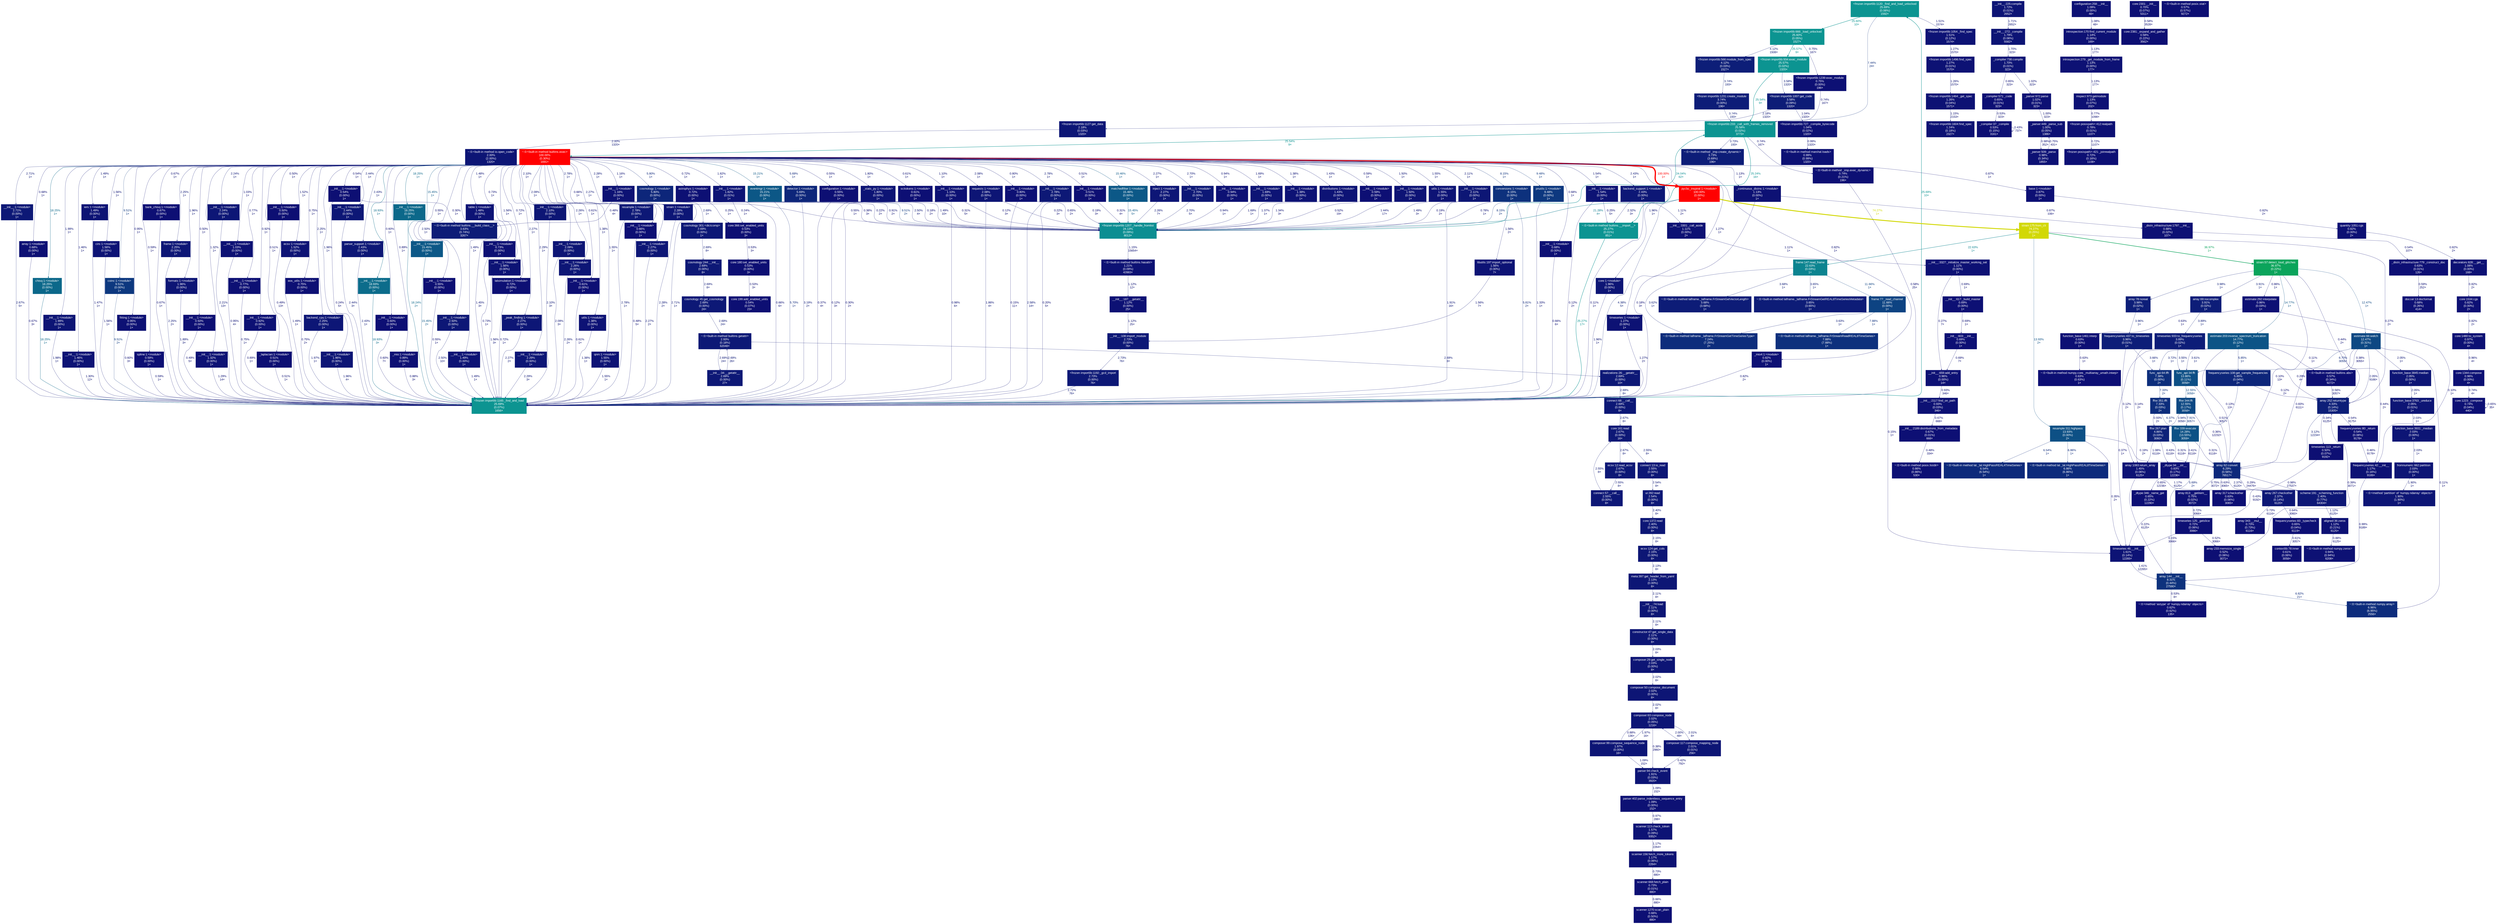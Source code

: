 digraph {
	graph [fontname=Arial, nodesep=0.125, ranksep=0.25];
	node [fontcolor=white, fontname=Arial, height=0, shape=box, style=filled, width=0];
	edge [fontname=Arial];
	186 [color="#0c9491", fontcolor="#ffffff", fontsize="10.00", label="<frozen importlib:1120:_find_and_load_unlocked\n25.69%\n(0.06%)\n1592×", tooltip="<frozen importlib._bootstrap>"];
	186 -> 537 [arrowsize="0.51", color="#0c9491", fontcolor="#0c9491", fontsize="10.00", label="25.60%\n10×", labeldistance="1.02", penwidth="1.02"];
	186 -> 1763 [arrowsize="0.35", color="#0d2e7c", fontcolor="#0d2e7c", fontsize="10.00", label="7.44%\n24×", labeldistance="0.50", penwidth="0.50"];
	186 -> 3051 [arrowsize="0.35", color="#0d1375", fontcolor="#0d1375", fontsize="10.00", label="1.51%\n1574×", labeldistance="0.50", penwidth="0.50"];
	189 [color="#0d0f74", fontcolor="#ffffff", fontsize="10.00", label="_compiler:571:_code\n0.65%\n(0.01%)\n323×", tooltip="/Users/neereshkumarperla/miniconda3/envs/pycbc/lib/python3.11/re/_compiler.py"];
	189 -> 338 [arrowsize="0.35", color="#0d0f73", fontcolor="#0d0f73", fontsize="10.00", label="0.53%\n323×", labeldistance="0.50", penwidth="0.50"];
	210 [color="#0d1074", fontcolor="#ffffff", fontsize="10.00", label="doccer:13:docformat\n0.68%\n(0.26%)\n414×", tooltip="/Users/neereshkumarperla/miniconda3/envs/pycbc/lib/python3.11/site-packages/scipy/_lib/doccer.py"];
	221 [color="#0d1174", fontcolor="#ffffff", fontsize="10.00", label="introspection:170:find_current_module\n1.14%\n(0.00%)\n169×", tooltip="/Users/neereshkumarperla/miniconda3/envs/pycbc/lib/python3.11/site-packages/astropy/utils/introspection.py"];
	221 -> 4985 [arrowsize="0.35", color="#0d1174", fontcolor="#0d1174", fontsize="10.00", label="1.13%\n177×", labeldistance="0.50", penwidth="0.50"];
	249 [color="#0d1074", fontcolor="#ffffff", fontsize="10.00", label="scanner:668:fetch_plain\n0.73%\n(0.01%)\n880×", tooltip="/Users/neereshkumarperla/miniconda3/envs/pycbc/lib/python3.11/site-packages/yaml/scanner.py"];
	249 -> 266 [arrowsize="0.35", color="#0d0f74", fontcolor="#0d0f74", fontsize="10.00", label="0.66%\n880×", labeldistance="0.50", penwidth="0.50"];
	263 [color="#0d1575", fontcolor="#ffffff", fontsize="10.00", label="composer:99:compose_sequence_node\n1.97%\n(0.00%)\n16×", tooltip="/Users/neereshkumarperla/miniconda3/envs/pycbc/lib/python3.11/site-packages/yaml/composer.py"];
	263 -> 2186 [arrowsize="0.35", color="#0d1174", fontcolor="#0d1174", fontsize="10.00", label="1.09%\n152×", labeldistance="0.50", penwidth="0.50"];
	263 -> 5950 [arrowsize="0.35", color="#0d1074", fontcolor="#0d1074", fontsize="10.00", label="0.88%\n136×", labeldistance="0.50", penwidth="0.50"];
	266 [color="#0d0f74", fontcolor="#ffffff", fontsize="10.00", label="scanner:1270:scan_plain\n0.66%\n(0.50%)\n880×", tooltip="/Users/neereshkumarperla/miniconda3/envs/pycbc/lib/python3.11/site-packages/yaml/scanner.py"];
	268 [color="#0d1575", fontcolor="#ffffff", fontsize="10.00", label="composer:117:compose_mapping_node\n2.01%\n(0.01%)\n256×", tooltip="/Users/neereshkumarperla/miniconda3/envs/pycbc/lib/python3.11/site-packages/yaml/composer.py"];
	268 -> 2186 [arrowsize="0.35", color="#0d0e73", fontcolor="#0d0e73", fontsize="10.00", label="0.42%\n792×", labeldistance="0.50", penwidth="0.50"];
	268 -> 5950 [arrowsize="0.35", color="#0d1575", fontcolor="#0d1575", fontsize="10.00", label="2.00%\n48×", labeldistance="0.50", penwidth="0.50"];
	270 [color="#0d1174", fontcolor="#ffffff", fontsize="10.00", label="parser:402:parse_indentless_sequence_entry\n1.09%\n(0.00%)\n152×", tooltip="/Users/neereshkumarperla/miniconda3/envs/pycbc/lib/python3.11/site-packages/yaml/parser.py"];
	270 -> 2190 [arrowsize="0.35", color="#0d1174", fontcolor="#0d1174", fontsize="10.00", label="0.97%\n288×", labeldistance="0.50", penwidth="0.50"];
	277 [color="#0d1776", fontcolor="#ffffff", fontsize="10.00", label="ui:282:read\n2.54%\n(0.00%)\n8×", tooltip="/Users/neereshkumarperla/miniconda3/envs/pycbc/lib/python3.11/site-packages/astropy/io/ascii/ui.py"];
	277 -> 372 [arrowsize="0.35", color="#0d1776", fontcolor="#0d1776", fontsize="10.00", label="2.40%\n8×", labeldistance="0.50", penwidth="0.50"];
	296 [color="#0d1174", fontcolor="#ffffff", fontsize="10.00", label="__init__:659:add_entry\n0.96%\n(0.00%)\n14×", tooltip="/Users/neereshkumarperla/miniconda3/envs/pycbc/lib/python3.11/site-packages/pkg_resources/__init__.py"];
	296 -> 2404 [arrowsize="0.35", color="#0d1174", fontcolor="#0d1174", fontsize="10.00", label="0.93%\n346×", labeldistance="0.50", penwidth="0.50"];
	307 [color="#0d1676", fontcolor="#ffffff", fontsize="10.00", label="strain:1:<module>\n2.28%\n(0.00%)\n1×", tooltip="/Users/neereshkumarperla/miniconda3/envs/pycbc/lib/python3.11/site-packages/pycbc/strain/strain.py"];
	307 -> 437 [arrowsize="0.35", color="#0d1676", fontcolor="#0d1676", fontsize="10.00", label="2.28%\n2×", labeldistance="0.50", penwidth="0.50"];
	328 [color="#0d1575", fontcolor="#ffffff", fontsize="10.00", label="function_base:3931:_median\n2.03%\n(0.00%)\n1×", tooltip="/Users/neereshkumarperla/miniconda3/envs/pycbc/lib/python3.11/site-packages/numpy/lib/function_base.py"];
	328 -> 4034 [arrowsize="0.35", color="#0d1575", fontcolor="#0d1575", fontsize="10.00", label="2.03%\n1×", labeldistance="0.50", penwidth="0.50"];
	333 [color="#0d1174", fontcolor="#ffffff", fontsize="10.00", label="_parser:449:_parse_sub\n1.00%\n(0.05%)\n1386×", tooltip="/Users/neereshkumarperla/miniconda3/envs/pycbc/lib/python3.11/re/_parser.py"];
	333 -> 340 [arrowsize="0.35", color="#0d1174", fontcolor="#0d1174", fontsize="10.00", label="0.98%\n352×", labeldistance="0.50", penwidth="0.50"];
	338 [color="#0d0f73", fontcolor="#ffffff", fontsize="10.00", label="_compiler:37:_compile\n0.53%\n(0.15%)\n3161×", tooltip="/Users/neereshkumarperla/miniconda3/envs/pycbc/lib/python3.11/re/_compiler.py"];
	338 -> 338 [arrowsize="0.35", color="#0d0f73", fontcolor="#0d0f73", fontsize="10.00", label="0.43%\n737×", labeldistance="0.50", penwidth="0.50"];
	340 [color="#0d1174", fontcolor="#ffffff", fontsize="10.00", label="_parser:509:_parse\n0.98%\n(0.34%)\n1855×", tooltip="/Users/neereshkumarperla/miniconda3/envs/pycbc/lib/python3.11/re/_parser.py"];
	340 -> 333 [arrowsize="0.35", color="#0d1074", fontcolor="#0d1074", fontsize="10.00", label="0.75%\n431×", labeldistance="0.50", penwidth="0.50"];
	346 [color="#0d0f74", fontcolor="#ffffff", fontsize="10.00", label="__init__:1:<module>\n0.59%\n(0.00%)\n1×", tooltip="/Users/neereshkumarperla/miniconda3/envs/pycbc/lib/python3.11/site-packages/numpy/core/__init__.py"];
	346 -> 438 [arrowsize="0.35", color="#0d0f73", fontcolor="#0d0f73", fontsize="10.00", label="0.52%\n19×", labeldistance="0.50", penwidth="0.50"];
	358 [color="#0d1074", fontcolor="#ffffff", fontsize="10.00", label="core:1223:_compose\n0.74%\n(0.04%)\n440×", tooltip="/Users/neereshkumarperla/miniconda3/envs/pycbc/lib/python3.11/site-packages/astropy/units/core.py"];
	358 -> 358 [arrowsize="0.35", color="#0d0f74", fontcolor="#0d0f74", fontsize="10.00", label="0.65%\n35×", labeldistance="0.50", penwidth="0.50"];
	372 [color="#0d1776", fontcolor="#ffffff", fontsize="10.00", label="core:1372:read\n2.40%\n(0.00%)\n8×", tooltip="/Users/neereshkumarperla/miniconda3/envs/pycbc/lib/python3.11/site-packages/astropy/io/ascii/core.py"];
	372 -> 933 [arrowsize="0.35", color="#0d1675", fontcolor="#0d1675", fontsize="10.00", label="2.15%\n8×", labeldistance="0.50", penwidth="0.50"];
	374 [color="#0d4883", fontcolor="#ffffff", fontsize="10.00", label="estimate:66:welch\n12.47%\n(0.31%)\n1×", tooltip="/Users/neereshkumarperla/miniconda3/envs/pycbc/lib/python3.11/site-packages/pycbc/psd/estimate.py"];
	374 -> 1767 [arrowsize="0.35", color="#0d0e73", fontcolor="#0d0e73", fontsize="10.00", label="0.38%\n3055×", labeldistance="0.50", penwidth="0.50"];
	374 -> 2096 [arrowsize="0.35", color="#0d2a7b", fontcolor="#0d2a7b", fontsize="10.00", label="6.70%\n3055×", labeldistance="0.50", penwidth="0.50"];
	374 -> 2645 [arrowsize="0.35", color="#0d0d73", fontcolor="#0d0d73", fontsize="10.00", label="0.11%\n1×", labeldistance="0.50", penwidth="0.50"];
	374 -> 4287 [arrowsize="0.35", color="#0d1575", fontcolor="#0d1575", fontsize="10.00", label="2.05%\n1×", labeldistance="0.50", penwidth="0.50"];
	374 -> 4440 [arrowsize="0.35", color="#0d1074", fontcolor="#0d1074", fontsize="10.00", label="0.83%\n6111×", labeldistance="0.50", penwidth="0.50"];
	374 -> 4441 [arrowsize="0.35", color="#0d1575", fontcolor="#0d1575", fontsize="10.00", label="2.05%\n9166×", labeldistance="0.50", penwidth="0.50"];
	382 [color="#0d1274", fontcolor="#ffffff", fontsize="10.00", label="<frozen importlib:1464:_get_spec\n1.26%\n(0.04%)\n1571×", tooltip="<frozen importlib._bootstrap_external>"];
	382 -> 994 [arrowsize="0.35", color="#0d1274", fontcolor="#0d1274", fontsize="10.00", label="1.15%\n2153×", labeldistance="0.50", penwidth="0.50"];
	398 [color="#0d1375", fontcolor="#ffffff", fontsize="10.00", label="__init__:1:<module>\n1.50%\n(0.00%)\n1×", tooltip="/Users/neereshkumarperla/miniconda3/envs/pycbc/lib/python3.11/site-packages/numpy/__init__.py"];
	398 -> 438 [arrowsize="0.35", color="#0d1375", fontcolor="#0d1375", fontsize="10.00", label="1.44%\n17×", labeldistance="0.50", penwidth="0.50"];
	418 [color="#0d0f73", fontcolor="#ffffff", fontsize="10.00", label="core:2381:_expand_and_gather\n0.58%\n(0.22%)\n3562×", tooltip="/Users/neereshkumarperla/miniconda3/envs/pycbc/lib/python3.11/site-packages/astropy/units/core.py"];
	437 [color="#0c9491", fontcolor="#ffffff", fontsize="10.00", label="<frozen importlib:1165:_find_and_load\n25.69%\n(0.07%)\n1656×", tooltip="<frozen importlib._bootstrap>"];
	437 -> 186 [arrowsize="0.51", color="#0c9491", fontcolor="#0c9491", fontsize="10.00", label="25.69%\n10×", labeldistance="1.03", penwidth="1.03"];
	438 [color="#0c8e92", fontcolor="#ffffff", fontsize="10.00", label="<frozen importlib:1207:_handle_fromlist\n24.13%\n(0.09%)\n8013×", tooltip="<frozen importlib._bootstrap>"];
	438 -> 1763 [arrowsize="0.49", color="#0c8d92", fontcolor="#0c8d92", fontsize="10.00", label="24.04%\n62×", labeldistance="0.96", penwidth="0.96"];
	438 -> 1963 [arrowsize="0.35", color="#0d1174", fontcolor="#0d1174", fontsize="10.00", label="1.15%\n15654×", labeldistance="0.50", penwidth="0.50"];
	462 [color="#0d1174", fontcolor="#ffffff", fontsize="10.00", label="decorators:828:__get__\n1.08%\n(0.00%)\n168×", tooltip="/Users/neereshkumarperla/miniconda3/envs/pycbc/lib/python3.11/site-packages/astropy/utils/decorators.py"];
	462 -> 2934 [arrowsize="0.35", color="#0d1074", fontcolor="#0d1074", fontsize="10.00", label="0.82%\n2×", labeldistance="0.50", penwidth="0.50"];
	491 [color="#0d1074", fontcolor="#ffffff", fontsize="10.00", label="_distn_infrastructure:1797:__init__\n0.88%\n(0.02%)\n107×", tooltip="/Users/neereshkumarperla/miniconda3/envs/pycbc/lib/python3.11/site-packages/scipy/stats/_distn_infrastructure.py"];
	491 -> 685 [arrowsize="0.35", color="#0d0f73", fontcolor="#0d0f73", fontsize="10.00", label="0.54%\n107×", labeldistance="0.50", penwidth="0.50"];
	508 [color="#0d1575", fontcolor="#ffffff", fontsize="10.00", label="function_base:3763:_ureduce\n2.05%\n(0.01%)\n1×", tooltip="/Users/neereshkumarperla/miniconda3/envs/pycbc/lib/python3.11/site-packages/numpy/lib/function_base.py"];
	508 -> 328 [arrowsize="0.35", color="#0d1575", fontcolor="#0d1575", fontsize="10.00", label="2.03%\n1×", labeldistance="0.50", penwidth="0.50"];
	517 [color="#0d1174", fontcolor="#ffffff", fontsize="10.00", label="inspect:973:getmodule\n1.13%\n(0.07%)\n202×", tooltip="/Users/neereshkumarperla/miniconda3/envs/pycbc/lib/python3.11/inspect.py"];
	517 -> 2484 [arrowsize="0.35", color="#0d1074", fontcolor="#0d1074", fontsize="10.00", label="0.77%\n1098×", labeldistance="0.50", penwidth="0.50"];
	527 [color="#0d0f73", fontcolor="#ffffff", fontsize="10.00", label="core:199:add_enabled_units\n0.54%\n(0.07%)\n23×", tooltip="/Users/neereshkumarperla/miniconda3/envs/pycbc/lib/python3.11/site-packages/astropy/units/core.py"];
	537 [color="#0c9491", fontcolor="#ffffff", fontsize="10.00", label="<frozen importlib:666:_load_unlocked\n25.60%\n(0.05%)\n1527×", tooltip="<frozen importlib._bootstrap>"];
	537 -> 1965 [arrowsize="0.35", color="#0d1e78", fontcolor="#0d1e78", fontsize="10.00", label="4.12%\n1508×", labeldistance="0.50", penwidth="0.50"];
	537 -> 2879 [arrowsize="0.51", color="#0c9491", fontcolor="#0c9491", fontsize="10.00", label="25.57%\n9×", labeldistance="1.02", penwidth="1.02"];
	537 -> 2881 [arrowsize="0.35", color="#0d1074", fontcolor="#0d1074", fontsize="10.00", label="0.75%\n167×", labeldistance="0.50", penwidth="0.50"];
	543 [color="#0d1776", fontcolor="#ffffff", fontsize="10.00", label="connect:57:__call__\n2.55%\n(0.00%)\n8×", tooltip="/Users/neereshkumarperla/miniconda3/envs/pycbc/lib/python3.11/site-packages/astropy/table/connect.py"];
	543 -> 2250 [arrowsize="0.35", color="#0d1776", fontcolor="#0d1776", fontsize="10.00", label="2.55%\n8×", labeldistance="0.50", penwidth="0.50"];
	566 [color="#ff0000", fontcolor="#ffffff", fontsize="10.00", label="pycbc_inspiral:1:<module>\n100.00%\n(0.00%)\n1×", tooltip="/Users/neereshkumarperla/miniconda3/envs/pycbc/bin/pycbc_inspiral"];
	566 -> 437 [arrowsize="0.35", color="#0d2078", fontcolor="#0d2078", fontsize="10.00", label="4.38%\n5×", labeldistance="0.50", penwidth="0.50"];
	566 -> 438 [arrowsize="0.46", color="#0c7b8e", fontcolor="#0c7b8e", fontsize="10.00", label="21.28%\n4×", labeldistance="0.85", penwidth="0.85"];
	566 -> 2002 [arrowsize="0.86", color="#d2d806", fontcolor="#d2d806", fontsize="10.00", label="74.27%\n1×", labeldistance="2.97", penwidth="2.97"];
	602 [color="#0d1174", fontcolor="#ffffff", fontsize="10.00", label="_continuous_distns:1:<module>\n1.13%\n(0.00%)\n1×", tooltip="/Users/neereshkumarperla/miniconda3/envs/pycbc/lib/python3.11/site-packages/scipy/stats/_continuous_distns.py"];
	602 -> 437 [arrowsize="0.35", color="#0d0d73", fontcolor="#0d0d73", fontsize="10.00", label="0.18%\n3×", labeldistance="0.50", penwidth="0.50"];
	602 -> 491 [arrowsize="0.35", color="#0d1074", fontcolor="#0d1074", fontsize="10.00", label="0.87%\n106×", labeldistance="0.50", penwidth="0.50"];
	613 [color="#0d1475", fontcolor="#ffffff", fontsize="10.00", label="_compiler:738:compile\n1.70%\n(0.01%)\n323×", tooltip="/Users/neereshkumarperla/miniconda3/envs/pycbc/lib/python3.11/re/_compiler.py"];
	613 -> 189 [arrowsize="0.35", color="#0d0f74", fontcolor="#0d0f74", fontsize="10.00", label="0.65%\n323×", labeldistance="0.50", penwidth="0.50"];
	613 -> 3483 [arrowsize="0.35", color="#0d1174", fontcolor="#0d1174", fontsize="10.00", label="1.02%\n323×", labeldistance="0.50", penwidth="0.50"];
	629 [color="#0d1174", fontcolor="#ffffff", fontsize="10.00", label="core:1344:compose\n0.96%\n(0.00%)\n4×", tooltip="/Users/neereshkumarperla/miniconda3/envs/pycbc/lib/python3.11/site-packages/astropy/units/core.py"];
	629 -> 358 [arrowsize="0.35", color="#0d1074", fontcolor="#0d1074", fontsize="10.00", label="0.74%\n4×", labeldistance="0.50", penwidth="0.50"];
	660 [color="#0d1174", fontcolor="#ffffff", fontsize="10.00", label="__init__:3327:_initialize_master_working_set\n1.11%\n(0.00%)\n1×", tooltip="/Users/neereshkumarperla/miniconda3/envs/pycbc/lib/python3.11/site-packages/pkg_resources/__init__.py"];
	660 -> 296 [arrowsize="0.35", color="#0d0e73", fontcolor="#0d0e73", fontsize="10.00", label="0.27%\n7×", labeldistance="0.50", penwidth="0.50"];
	660 -> 6870 [arrowsize="0.35", color="#0d1074", fontcolor="#0d1074", fontsize="10.00", label="0.69%\n1×", labeldistance="0.50", penwidth="0.50"];
	685 [color="#0d0f74", fontcolor="#ffffff", fontsize="10.00", label="_distn_infrastructure:779:_construct_doc\n0.63%\n(0.01%)\n126×", tooltip="/Users/neereshkumarperla/miniconda3/envs/pycbc/lib/python3.11/site-packages/scipy/stats/_distn_infrastructure.py"];
	685 -> 210 [arrowsize="0.35", color="#0d0f73", fontcolor="#0d0f73", fontsize="10.00", label="0.59%\n252×", labeldistance="0.50", penwidth="0.50"];
	885 [color="#0d1174", fontcolor="#ffffff", fontsize="10.00", label="configuration:258:__init__\n1.09%\n(0.00%)\n48×", tooltip="/Users/neereshkumarperla/miniconda3/envs/pycbc/lib/python3.11/site-packages/astropy/config/configuration.py"];
	885 -> 221 [arrowsize="0.35", color="#0d1174", fontcolor="#0d1174", fontsize="10.00", label="1.08%\n48×", labeldistance="0.50", penwidth="0.50"];
	889 [color="#0d1675", fontcolor="#ffffff", fontsize="10.00", label="meta:397:get_header_from_yaml\n2.13%\n(0.00%)\n8×", tooltip="/Users/neereshkumarperla/miniconda3/envs/pycbc/lib/python3.11/site-packages/astropy/table/meta.py"];
	889 -> 5952 [arrowsize="0.35", color="#0d1675", fontcolor="#0d1675", fontsize="10.00", label="2.11%\n8×", labeldistance="0.50", penwidth="0.50"];
	922 [color="#0d1074", fontcolor="#ffffff", fontsize="10.00", label="<frozen posixpath>:421:_joinrealpath\n0.72%\n(0.16%)\n1108×", tooltip="<frozen posixpath>"];
	933 [color="#0d1675", fontcolor="#ffffff", fontsize="10.00", label="ecsv:124:get_cols\n2.15%\n(0.00%)\n8×", tooltip="/Users/neereshkumarperla/miniconda3/envs/pycbc/lib/python3.11/site-packages/astropy/io/ascii/ecsv.py"];
	933 -> 889 [arrowsize="0.35", color="#0d1675", fontcolor="#0d1675", fontsize="10.00", label="2.13%\n8×", labeldistance="0.50", penwidth="0.50"];
	994 [color="#0d1274", fontcolor="#ffffff", fontsize="10.00", label="<frozen importlib:1604:find_spec\n1.24%\n(0.18%)\n2327×", tooltip="<frozen importlib._bootstrap_external>"];
	1024 [color="#0d1575", fontcolor="#ffffff", fontsize="10.00", label="requests:1:<module>\n2.08%\n(0.00%)\n1×", tooltip="/Users/neereshkumarperla/miniconda3/envs/pycbc/lib/python3.11/site-packages/igwn_auth_utils/requests.py"];
	1024 -> 437 [arrowsize="0.35", color="#0d1475", fontcolor="#0d1475", fontsize="10.00", label="1.86%\n4×", labeldistance="0.50", penwidth="0.50"];
	1024 -> 438 [arrowsize="0.35", color="#0d0e73", fontcolor="#0d0e73", fontsize="10.00", label="0.22%\n3×", labeldistance="0.50", penwidth="0.50"];
	1042 [color="#0d1876", fontcolor="#ffffff", fontsize="10.00", label="__init__:108:import_module\n2.73%\n(0.00%)\n76×", tooltip="/Users/neereshkumarperla/miniconda3/envs/pycbc/lib/python3.11/importlib/__init__.py"];
	1042 -> 3053 [arrowsize="0.35", color="#0d1876", fontcolor="#0d1876", fontsize="10.00", label="2.73%\n76×", labeldistance="0.50", penwidth="0.50"];
	1059 [color="#0d1274", fontcolor="#ffffff", fontsize="10.00", label="__init__:1:<module>\n1.16%\n(0.00%)\n1×", tooltip="/Users/neereshkumarperla/miniconda3/envs/pycbc/lib/python3.11/site-packages/astropy/__init__.py"];
	1059 -> 438 [arrowsize="0.35", color="#0d0f73", fontcolor="#0d0f73", fontsize="10.00", label="0.55%\n1×", labeldistance="0.50", penwidth="0.50"];
	1059 -> 1161 [arrowsize="0.35", color="#0d0f73", fontcolor="#0d0f73", fontsize="10.00", label="0.48%\n4×", labeldistance="0.50", penwidth="0.50"];
	1094 [color="#0d1074", fontcolor="#ffffff", fontsize="10.00", label="__init__:1:<module>\n0.68%\n(0.00%)\n1×", tooltip="/Users/neereshkumarperla/miniconda3/envs/pycbc/lib/python3.11/site-packages/urllib3/__init__.py"];
	1094 -> 437 [arrowsize="0.35", color="#0d0f74", fontcolor="#0d0f74", fontsize="10.00", label="0.66%\n6×", labeldistance="0.50", penwidth="0.50"];
	1150 [color="#0d0f74", fontcolor="#ffffff", fontsize="10.00", label="_dtype:346:_name_get\n0.65%\n(0.22%)\n12290×", tooltip="/Users/neereshkumarperla/miniconda3/envs/pycbc/lib/python3.11/site-packages/numpy/core/_dtype.py"];
	1154 [color="#0d1375", fontcolor="#ffffff", fontsize="10.00", label="__init__:1:<module>\n1.54%\n(0.00%)\n1×", tooltip="/Users/neereshkumarperla/miniconda3/envs/pycbc/lib/python3.11/site-packages/pkg_resources/__init__.py"];
	1154 -> 437 [arrowsize="0.35", color="#0d0d73", fontcolor="#0d0d73", fontsize="10.00", label="0.12%\n2×", labeldistance="0.50", penwidth="0.50"];
	1154 -> 1762 [arrowsize="0.35", color="#0d0e73", fontcolor="#0d0e73", fontsize="10.00", label="0.25%\n5×", labeldistance="0.50", penwidth="0.50"];
	1154 -> 6562 [arrowsize="0.35", color="#0d1174", fontcolor="#0d1174", fontsize="10.00", label="1.11%\n2×", labeldistance="0.50", penwidth="0.50"];
	1161 [color="#0d1c77", fontcolor="#ffffff", fontsize="10.00", label="~:0:<built-in method builtins.__build_class__>\n3.63%\n(0.74%)\n3267×", tooltip="~"];
	1196 [color="#0d1575", fontcolor="#ffffff", fontsize="10.00", label="core:1:<module>\n1.96%\n(0.00%)\n1×", tooltip="/Users/neereshkumarperla/miniconda3/envs/pycbc/lib/python3.11/site-packages/pycbc/fft/core.py"];
	1196 -> 437 [arrowsize="0.35", color="#0d1575", fontcolor="#0d1575", fontsize="10.00", label="1.96%\n1×", labeldistance="0.50", penwidth="0.50"];
	1204 [color="#0d1274", fontcolor="#ffffff", fontsize="10.00", label="timeseries:1:<module>\n1.27%\n(0.00%)\n1×", tooltip="/Users/neereshkumarperla/miniconda3/envs/pycbc/lib/python3.11/site-packages/pycbc/types/timeseries.py"];
	1204 -> 437 [arrowsize="0.35", color="#0d1274", fontcolor="#0d1274", fontsize="10.00", label="1.27%\n2×", labeldistance="0.50", penwidth="0.50"];
	1212 [color="#0d1074", fontcolor="#ffffff", fontsize="10.00", label="_mio4:1:<module>\n0.82%\n(0.00%)\n1×", tooltip="/Users/neereshkumarperla/miniconda3/envs/pycbc/lib/python3.11/site-packages/scipy/io/matlab/_mio4.py"];
	1212 -> 437 [arrowsize="0.35", color="#0d1074", fontcolor="#0d1074", fontsize="10.00", label="0.82%\n2×", labeldistance="0.50", penwidth="0.50"];
	1249 [color="#0d1876", fontcolor="#ffffff", fontsize="10.00", label="__init__:1:<module>\n2.71%\n(0.00%)\n1×", tooltip="/Users/neereshkumarperla/miniconda3/envs/pycbc/lib/python3.11/site-packages/pycbc/__init__.py"];
	1249 -> 437 [arrowsize="0.35", color="#0d1876", fontcolor="#0d1876", fontsize="10.00", label="2.67%\n5×", labeldistance="0.50", penwidth="0.50"];
	1251 [color="#0d1074", fontcolor="#ffffff", fontsize="10.00", label="array:1:<module>\n0.68%\n(0.00%)\n1×", tooltip="/Users/neereshkumarperla/miniconda3/envs/pycbc/lib/python3.11/site-packages/pycbc/types/array.py"];
	1251 -> 437 [arrowsize="0.35", color="#0d0f74", fontcolor="#0d0f74", fontsize="10.00", label="0.67%\n3×", labeldistance="0.50", penwidth="0.50"];
	1262 [color="#0c688a", fontcolor="#ffffff", fontsize="10.00", label="chisq:1:<module>\n18.25%\n(0.00%)\n1×", tooltip="/Users/neereshkumarperla/miniconda3/envs/pycbc/lib/python3.11/site-packages/pycbc/vetoes/chisq.py"];
	1262 -> 437 [arrowsize="0.43", color="#0c688a", fontcolor="#0c688a", fontsize="10.00", label="18.25%\n1×", labeldistance="0.73", penwidth="0.73"];
	1274 [color="#0c5887", fontcolor="#ffffff", fontsize="10.00", label="matchedfilter:1:<module>\n15.46%\n(0.00%)\n1×", tooltip="/Users/neereshkumarperla/miniconda3/envs/pycbc/lib/python3.11/site-packages/pycbc/filter/matchedfilter.py"];
	1274 -> 438 [arrowsize="0.39", color="#0c5887", fontcolor="#0c5887", fontsize="10.00", label="15.45%\n5×", labeldistance="0.62", penwidth="0.62"];
	1275 [color="#0c5786", fontcolor="#ffffff", fontsize="10.00", label="eventmgr:1:<module>\n15.21%\n(0.00%)\n1×", tooltip="/Users/neereshkumarperla/miniconda3/envs/pycbc/lib/python3.11/site-packages/pycbc/events/eventmgr.py"];
	1275 -> 437 [arrowsize="0.35", color="#0d267a", fontcolor="#0d267a", fontsize="10.00", label="5.70%\n1×", labeldistance="0.50", penwidth="0.50"];
	1275 -> 438 [arrowsize="0.35", color="#0d387f", fontcolor="#0d387f", fontsize="10.00", label="9.51%\n2×", labeldistance="0.50", penwidth="0.50"];
	1276 [color="#0d267a", fontcolor="#ffffff", fontsize="10.00", label="detector:1:<module>\n5.69%\n(0.00%)\n1×", tooltip="/Users/neereshkumarperla/miniconda3/envs/pycbc/lib/python3.11/site-packages/pycbc/detector.py"];
	1276 -> 437 [arrowsize="0.35", color="#0d1a77", fontcolor="#0d1a77", fontsize="10.00", label="3.19%\n2×", labeldistance="0.50", penwidth="0.50"];
	1276 -> 438 [arrowsize="0.35", color="#0d1776", fontcolor="#0d1776", fontsize="10.00", label="2.50%\n4×", labeldistance="0.50", penwidth="0.50"];
	1279 [color="#0d0f73", fontcolor="#ffffff", fontsize="10.00", label="configuration:1:<module>\n0.55%\n(0.00%)\n1×", tooltip="/Users/neereshkumarperla/miniconda3/envs/pycbc/lib/python3.11/site-packages/astropy/config/configuration.py"];
	1279 -> 437 [arrowsize="0.35", color="#0d0e73", fontcolor="#0d0e73", fontsize="10.00", label="0.37%\n4×", labeldistance="0.50", penwidth="0.50"];
	1279 -> 438 [arrowsize="0.35", color="#0d0d73", fontcolor="#0d0d73", fontsize="10.00", label="0.18%\n2×", labeldistance="0.50", penwidth="0.50"];
	1305 [color="#0d1575", fontcolor="#ffffff", fontsize="10.00", label="__init__:1:<module>\n1.99%\n(0.00%)\n1×", tooltip="/Users/neereshkumarperla/miniconda3/envs/pycbc/lib/python3.11/site-packages/astropy/time/__init__.py"];
	1305 -> 437 [arrowsize="0.35", color="#0d1575", fontcolor="#0d1575", fontsize="10.00", label="1.98%\n1×", labeldistance="0.50", penwidth="0.50"];
	1331 [color="#0d1375", fontcolor="#ffffff", fontsize="10.00", label="__init__:1:<module>\n1.46%\n(0.00%)\n1×", tooltip="/Users/neereshkumarperla/miniconda3/envs/pycbc/lib/python3.11/site-packages/astropy/table/__init__.py"];
	1331 -> 437 [arrowsize="0.35", color="#0d1274", fontcolor="#0d1274", fontsize="10.00", label="1.30%\n12×", labeldistance="0.50", penwidth="0.50"];
	1332 [color="#0d1375", fontcolor="#ffffff", fontsize="10.00", label="iers:1:<module>\n1.49%\n(0.00%)\n1×", tooltip="/Users/neereshkumarperla/miniconda3/envs/pycbc/lib/python3.11/site-packages/astropy/utils/iers/iers.py"];
	1332 -> 437 [arrowsize="0.35", color="#0d1375", fontcolor="#0d1375", fontsize="10.00", label="1.47%\n1×", labeldistance="0.50", penwidth="0.50"];
	1355 [color="#0d1375", fontcolor="#ffffff", fontsize="10.00", label="cirs:1:<module>\n1.56%\n(0.00%)\n1×", tooltip="/Users/neereshkumarperla/miniconda3/envs/pycbc/lib/python3.11/site-packages/astropy/coordinates/builtin_frames/cirs.py"];
	1355 -> 437 [arrowsize="0.35", color="#0d1375", fontcolor="#0d1375", fontsize="10.00", label="1.56%\n1×", labeldistance="0.50", penwidth="0.50"];
	1423 [color="#0d387f", fontcolor="#ffffff", fontsize="10.00", label="coinc:1:<module>\n9.51%\n(0.00%)\n1×", tooltip="/Users/neereshkumarperla/miniconda3/envs/pycbc/lib/python3.11/site-packages/pycbc/events/coinc.py"];
	1423 -> 437 [arrowsize="0.35", color="#0d387f", fontcolor="#0d387f", fontsize="10.00", label="9.51%\n2×", labeldistance="0.50", penwidth="0.50"];
	1438 [color="#0d1074", fontcolor="#ffffff", fontsize="10.00", label="base:1:<module>\n0.87%\n(0.00%)\n1×", tooltip="/Users/neereshkumarperla/miniconda3/envs/pycbc/lib/python3.11/site-packages/astropy/cosmology/flrw/base.py"];
	1438 -> 4996 [arrowsize="0.35", color="#0d1074", fontcolor="#0d1074", fontsize="10.00", label="0.82%\n2×", labeldistance="0.50", penwidth="0.50"];
	1439 [color="#0d1174", fontcolor="#ffffff", fontsize="10.00", label="fitting:1:<module>\n0.95%\n(0.00%)\n1×", tooltip="/Users/neereshkumarperla/miniconda3/envs/pycbc/lib/python3.11/site-packages/astropy/modeling/fitting.py"];
	1439 -> 437 [arrowsize="0.35", color="#0d0f74", fontcolor="#0d0f74", fontsize="10.00", label="0.60%\n3×", labeldistance="0.50", penwidth="0.50"];
	1446 [color="#0d1475", fontcolor="#ffffff", fontsize="10.00", label="_stats_py:1:<module>\n1.80%\n(0.00%)\n1×", tooltip="/Users/neereshkumarperla/miniconda3/envs/pycbc/lib/python3.11/site-packages/scipy/stats/_stats_py.py"];
	1446 -> 437 [arrowsize="0.35", color="#0d0d73", fontcolor="#0d0d73", fontsize="10.00", label="0.12%\n3×", labeldistance="0.50", penwidth="0.50"];
	1446 -> 438 [arrowsize="0.35", color="#0d1375", fontcolor="#0d1375", fontsize="10.00", label="1.49%\n10×", labeldistance="0.50", penwidth="0.50"];
	1509 [color="#0d267a", fontcolor="#ffffff", fontsize="10.00", label="cosmology:1:<module>\n5.80%\n(0.00%)\n1×", tooltip="/Users/neereshkumarperla/miniconda3/envs/pycbc/lib/python3.11/site-packages/pycbc/cosmology.py"];
	1509 -> 437 [arrowsize="0.35", color="#0d1876", fontcolor="#0d1876", fontsize="10.00", label="2.71%\n1×", labeldistance="0.50", penwidth="0.50"];
	1509 -> 438 [arrowsize="0.35", color="#0d0e73", fontcolor="#0d0e73", fontsize="10.00", label="0.38%\n3×", labeldistance="0.50", penwidth="0.50"];
	1509 -> 6659 [arrowsize="0.35", color="#0d1876", fontcolor="#0d1876", fontsize="10.00", label="2.69%\n1×", labeldistance="0.50", penwidth="0.50"];
	1529 [color="#0d0f74", fontcolor="#ffffff", fontsize="10.00", label="spline:1:<module>\n0.59%\n(0.00%)\n1×", tooltip="/Users/neereshkumarperla/miniconda3/envs/pycbc/lib/python3.11/site-packages/astropy/modeling/spline.py"];
	1529 -> 437 [arrowsize="0.35", color="#0d0f73", fontcolor="#0d0f73", fontsize="10.00", label="0.59%\n1×", labeldistance="0.50", penwidth="0.50"];
	1541 [color="#0d0f73", fontcolor="#ffffff", fontsize="10.00", label="__init__:1:<module>\n0.54%\n(0.00%)\n1×", tooltip="/Users/neereshkumarperla/miniconda3/envs/pycbc/lib/python3.11/site-packages/astropy/nddata/__init__.py"];
	1541 -> 437 [arrowsize="0.35", color="#0d0e73", fontcolor="#0d0e73", fontsize="10.00", label="0.24%\n5×", labeldistance="0.50", penwidth="0.50"];
	1541 -> 1161 [arrowsize="0.35", color="#0d0e73", fontcolor="#0d0e73", fontsize="10.00", label="0.30%\n1×", labeldistance="0.50", penwidth="0.50"];
	1605 [color="#0d0f74", fontcolor="#ffffff", fontsize="10.00", label="scitokens:1:<module>\n0.61%\n(0.00%)\n1×", tooltip="/Users/neereshkumarperla/miniconda3/envs/pycbc/lib/python3.11/site-packages/scitokens/scitokens.py"];
	1605 -> 437 [arrowsize="0.35", color="#0d0e73", fontcolor="#0d0e73", fontsize="10.00", label="0.30%\n2×", labeldistance="0.50", penwidth="0.50"];
	1605 -> 438 [arrowsize="0.35", color="#0d0e73", fontcolor="#0d0e73", fontsize="10.00", label="0.31%\n5×", labeldistance="0.50", penwidth="0.50"];
	1620 [color="#0d0f74", fontcolor="#ffffff", fontsize="10.00", label="bank_chisq:1:<module>\n0.67%\n(0.00%)\n1×", tooltip="/Users/neereshkumarperla/miniconda3/envs/pycbc/lib/python3.11/site-packages/pycbc/vetoes/bank_chisq.py"];
	1620 -> 437 [arrowsize="0.35", color="#0d0f74", fontcolor="#0d0f74", fontsize="10.00", label="0.67%\n1×", labeldistance="0.50", penwidth="0.50"];
	1628 [color="#0d1676", fontcolor="#ffffff", fontsize="10.00", label="inject:1:<module>\n2.27%\n(0.00%)\n1×", tooltip="/Users/neereshkumarperla/miniconda3/envs/pycbc/lib/python3.11/site-packages/pycbc/inject/inject.py"];
	1628 -> 438 [arrowsize="0.35", color="#0d1676", fontcolor="#0d1676", fontsize="10.00", label="2.26%\n7×", labeldistance="0.50", penwidth="0.50"];
	1629 [color="#0d1676", fontcolor="#ffffff", fontsize="10.00", label="frame:1:<module>\n2.25%\n(0.00%)\n1×", tooltip="/Users/neereshkumarperla/miniconda3/envs/pycbc/lib/python3.11/site-packages/pycbc/frame/frame.py"];
	1629 -> 437 [arrowsize="0.35", color="#0d1676", fontcolor="#0d1676", fontsize="10.00", label="2.25%\n2×", labeldistance="0.50", penwidth="0.50"];
	1696 [color="#0d1575", fontcolor="#ffffff", fontsize="10.00", label="formats:1:<module>\n1.96%\n(0.00%)\n1×", tooltip="/Users/neereshkumarperla/miniconda3/envs/pycbc/lib/python3.11/site-packages/astropy/time/formats.py"];
	1696 -> 437 [arrowsize="0.35", color="#0d1575", fontcolor="#0d1575", fontsize="10.00", label="1.89%\n3×", labeldistance="0.50", penwidth="0.50"];
	1762 [color="#0c9492", fontcolor="#ffffff", fontsize="10.00", label="~:0:<built-in method builtins.__import__>\n25.27%\n(0.01%)\n851×", tooltip="~"];
	1762 -> 437 [arrowsize="0.50", color="#0c9492", fontcolor="#0c9492", fontsize="10.00", label="25.27%\n17×", labeldistance="1.01", penwidth="1.01"];
	1763 [color="#0c9491", fontcolor="#ffffff", fontsize="10.00", label="<frozen importlib:233:_call_with_frames_removed\n25.58%\n(0.02%)\n3773×", tooltip="<frozen importlib._bootstrap>"];
	1763 -> 1762 [arrowsize="0.50", color="#0c9492", fontcolor="#0c9492", fontsize="10.00", label="25.24%\n16×", labeldistance="1.01", penwidth="1.01"];
	1763 -> 1835 [arrowsize="0.51", color="#0c9491", fontcolor="#0c9491", fontsize="10.00", label="25.54%\n9×", labeldistance="1.02", penwidth="1.02"];
	1763 -> 2421 [arrowsize="0.35", color="#0d1d78", fontcolor="#0d1d78", fontsize="10.00", label="3.73%\n193×", labeldistance="0.50", penwidth="0.50"];
	1763 -> 2422 [arrowsize="0.35", color="#0d1074", fontcolor="#0d1074", fontsize="10.00", label="0.74%\n167×", labeldistance="0.50", penwidth="0.50"];
	1764 [color="#0d1776", fontcolor="#ffffff", fontsize="10.00", label="backend_support:1:<module>\n2.43%\n(0.00%)\n1×", tooltip="/Users/neereshkumarperla/miniconda3/envs/pycbc/lib/python3.11/site-packages/pycbc/fft/backend_support.py"];
	1764 -> 437 [arrowsize="0.35", color="#0d0d73", fontcolor="#0d0d73", fontsize="10.00", label="0.11%\n1×", labeldistance="0.50", penwidth="0.50"];
	1764 -> 1762 [arrowsize="0.35", color="#0d1676", fontcolor="#0d1676", fontsize="10.00", label="2.32%\n3×", labeldistance="0.50", penwidth="0.50"];
	1765 [color="#0d1776", fontcolor="#ffffff", fontsize="10.00", label="scheme:191:_scheming_function\n2.40%\n(0.77%)\n64304×", tooltip="/Users/neereshkumarperla/miniconda3/envs/pycbc/lib/python3.11/site-packages/pycbc/scheme.py"];
	1765 -> 4060 [arrowsize="0.35", color="#0d1174", fontcolor="#0d1174", fontsize="10.00", label="1.12%\n6125×", labeldistance="0.50", penwidth="0.50"];
	1765 -> 4440 [arrowsize="0.35", color="#0d0e73", fontcolor="#0d0e73", fontsize="10.00", label="0.29%\n24476×", labeldistance="0.50", penwidth="0.50"];
	1767 [color="#0d0f73", fontcolor="#ffffff", fontsize="10.00", label="~:0:<built-in method builtins.abs>\n0.57%\n(0.34%)\n9272×", tooltip="~"];
	1767 -> 4441 [arrowsize="0.35", color="#0d0f73", fontcolor="#0d0f73", fontsize="10.00", label="0.56%\n3057×", labeldistance="0.50", penwidth="0.50"];
	1772 [color="#0c5486", fontcolor="#ffffff", fontsize="10.00", label="estimate:203:inverse_spectrum_truncation\n14.77%\n(0.12%)\n1×", tooltip="/Users/neereshkumarperla/miniconda3/envs/pycbc/lib/python3.11/site-packages/pycbc/psd/estimate.py"];
	1772 -> 1767 [arrowsize="0.35", color="#0d0d73", fontcolor="#0d0d73", fontsize="10.00", label="0.11%\n1×", labeldistance="0.50", penwidth="0.50"];
	1772 -> 2094 [arrowsize="0.35", color="#0d0e73", fontcolor="#0d0e73", fontsize="10.00", label="0.37%\n1×", labeldistance="0.50", penwidth="0.50"];
	1772 -> 2095 [arrowsize="0.35", color="#0d0f73", fontcolor="#0d0f73", fontsize="10.00", label="0.44%\n2×", labeldistance="0.50", penwidth="0.50"];
	1772 -> 2096 [arrowsize="0.35", color="#0d1c77", fontcolor="#0d1c77", fontsize="10.00", label="3.61%\n1×", labeldistance="0.50", penwidth="0.50"];
	1772 -> 2097 [arrowsize="0.35", color="#0d1d78", fontcolor="#0d1d78", fontsize="10.00", label="3.72%\n1×", labeldistance="0.50", penwidth="0.50"];
	1772 -> 2301 [arrowsize="0.35", color="#0d267a", fontcolor="#0d267a", fontsize="10.00", label="5.85%\n1×", labeldistance="0.50", penwidth="0.50"];
	1772 -> 4440 [arrowsize="0.35", color="#0d0d73", fontcolor="#0d0d73", fontsize="10.00", label="0.13%\n13×", labeldistance="0.50", penwidth="0.50"];
	1772 -> 4441 [arrowsize="0.35", color="#0d0e73", fontcolor="#0d0e73", fontsize="10.00", label="0.29%\n4×", labeldistance="0.50", penwidth="0.50"];
	1773 [color="#0ba45b", fontcolor="#ffffff", fontsize="10.00", label="strain:57:detect_loud_glitches\n36.97%\n(0.22%)\n1×", tooltip="/Users/neereshkumarperla/miniconda3/envs/pycbc/lib/python3.11/site-packages/pycbc/strain/strain.py"];
	1773 -> 374 [arrowsize="0.35", color="#0d4883", fontcolor="#0d4883", fontsize="10.00", label="12.47%\n1×", labeldistance="0.50", penwidth="0.50"];
	1773 -> 1772 [arrowsize="0.38", color="#0c5486", fontcolor="#0c5486", fontsize="10.00", label="14.77%\n1×", labeldistance="0.59", penwidth="0.59"];
	1773 -> 2357 [arrowsize="0.35", color="#0d1074", fontcolor="#0d1074", fontsize="10.00", label="0.86%\n1×", labeldistance="0.50", penwidth="0.50"];
	1773 -> 4440 [arrowsize="0.35", color="#0d0d73", fontcolor="#0d0d73", fontsize="10.00", label="0.10%\n13×", labeldistance="0.50", penwidth="0.50"];
	1773 -> 4441 [arrowsize="0.35", color="#0d0f73", fontcolor="#0d0f73", fontsize="10.00", label="0.44%\n2×", labeldistance="0.50", penwidth="0.50"];
	1773 -> 4455 [arrowsize="0.35", color="#0d1d78", fontcolor="#0d1d78", fontsize="10.00", label="3.91%\n1×", labeldistance="0.50", penwidth="0.50"];
	1773 -> 4456 [arrowsize="0.35", color="#0d1e78", fontcolor="#0d1e78", fontsize="10.00", label="3.98%\n1×", labeldistance="0.50", penwidth="0.50"];
	1821 [color="#0d1174", fontcolor="#ffffff", fontsize="10.00", label="__init__:1:<module>\n1.10%\n(0.00%)\n1×", tooltip="/Users/neereshkumarperla/miniconda3/envs/pycbc/lib/python3.11/site-packages/scipy/io/__init__.py"];
	1821 -> 437 [arrowsize="0.35", color="#0d1174", fontcolor="#0d1174", fontsize="10.00", label="0.98%\n6×", labeldistance="0.50", penwidth="0.50"];
	1821 -> 438 [arrowsize="0.35", color="#0d0d73", fontcolor="#0d0d73", fontsize="10.00", label="0.12%\n3×", labeldistance="0.50", penwidth="0.50"];
	1822 [color="#0d1074", fontcolor="#ffffff", fontsize="10.00", label="__init__:1:<module>\n0.80%\n(0.00%)\n1×", tooltip="/Users/neereshkumarperla/miniconda3/envs/pycbc/lib/python3.11/site-packages/scipy/sparse/__init__.py"];
	1822 -> 437 [arrowsize="0.35", color="#0d0d73", fontcolor="#0d0d73", fontsize="10.00", label="0.15%\n11×", labeldistance="0.50", penwidth="0.50"];
	1822 -> 438 [arrowsize="0.35", color="#0d0f74", fontcolor="#0d0f74", fontsize="10.00", label="0.65%\n2×", labeldistance="0.50", penwidth="0.50"];
	1824 [color="#0d0f73", fontcolor="#ffffff", fontsize="10.00", label="__init__:1:<module>\n0.50%\n(0.00%)\n1×", tooltip="/Users/neereshkumarperla/miniconda3/envs/pycbc/lib/python3.11/site-packages/scipy/sparse/linalg/__init__.py"];
	1824 -> 437 [arrowsize="0.35", color="#0d0f73", fontcolor="#0d0f73", fontsize="10.00", label="0.49%\n5×", labeldistance="0.50", penwidth="0.50"];
	1826 [color="#0d1274", fontcolor="#ffffff", fontsize="10.00", label="__init__:1:<module>\n1.32%\n(0.00%)\n1×", tooltip="/Users/neereshkumarperla/miniconda3/envs/pycbc/lib/python3.11/site-packages/scipy/optimize/__init__.py"];
	1826 -> 437 [arrowsize="0.35", color="#0d1274", fontcolor="#0d1274", fontsize="10.00", label="1.29%\n14×", labeldistance="0.50", penwidth="0.50"];
	1830 [color="#0d1876", fontcolor="#ffffff", fontsize="10.00", label="__init__:1:<module>\n2.78%\n(0.00%)\n1×", tooltip="/Users/neereshkumarperla/miniconda3/envs/pycbc/lib/python3.11/site-packages/scipy/signal/__init__.py"];
	1830 -> 437 [arrowsize="0.35", color="#0d1876", fontcolor="#0d1876", fontsize="10.00", label="2.58%\n14×", labeldistance="0.50", penwidth="0.50"];
	1830 -> 438 [arrowsize="0.35", color="#0d0e73", fontcolor="#0d0e73", fontsize="10.00", label="0.19%\n3×", labeldistance="0.50", penwidth="0.50"];
	1831 [color="#0d1676", fontcolor="#ffffff", fontsize="10.00", label="__init__:1:<module>\n2.24%\n(0.00%)\n1×", tooltip="/Users/neereshkumarperla/miniconda3/envs/pycbc/lib/python3.11/site-packages/scipy/stats/__init__.py"];
	1831 -> 437 [arrowsize="0.35", color="#0d1676", fontcolor="#0d1676", fontsize="10.00", label="2.21%\n13×", labeldistance="0.50", penwidth="0.50"];
	1835 [color="#ff0000", fontcolor="#ffffff", fontsize="10.00", label="~:0:<built-in method builtins.exec>\n100.00%\n(0.30%)\n1691×", tooltip="~"];
	1835 -> 307 [arrowsize="0.35", color="#0d1676", fontcolor="#0d1676", fontsize="10.00", label="2.28%\n1×", labeldistance="0.50", penwidth="0.50"];
	1835 -> 346 [arrowsize="0.35", color="#0d0f74", fontcolor="#0d0f74", fontsize="10.00", label="0.59%\n1×", labeldistance="0.50", penwidth="0.50"];
	1835 -> 398 [arrowsize="0.35", color="#0d1375", fontcolor="#0d1375", fontsize="10.00", label="1.50%\n1×", labeldistance="0.50", penwidth="0.50"];
	1835 -> 566 [arrowsize="1.00", color="#ff0000", fontcolor="#ff0000", fontsize="10.00", label="100.00%\n1×", labeldistance="4.00", penwidth="4.00"];
	1835 -> 602 [arrowsize="0.35", color="#0d1174", fontcolor="#0d1174", fontsize="10.00", label="1.13%\n1×", labeldistance="0.50", penwidth="0.50"];
	1835 -> 1024 [arrowsize="0.35", color="#0d1575", fontcolor="#0d1575", fontsize="10.00", label="2.08%\n1×", labeldistance="0.50", penwidth="0.50"];
	1835 -> 1059 [arrowsize="0.35", color="#0d1274", fontcolor="#0d1274", fontsize="10.00", label="1.16%\n1×", labeldistance="0.50", penwidth="0.50"];
	1835 -> 1094 [arrowsize="0.35", color="#0d1074", fontcolor="#0d1074", fontsize="10.00", label="0.68%\n1×", labeldistance="0.50", penwidth="0.50"];
	1835 -> 1154 [arrowsize="0.35", color="#0d1375", fontcolor="#0d1375", fontsize="10.00", label="1.54%\n1×", labeldistance="0.50", penwidth="0.50"];
	1835 -> 1196 [arrowsize="0.35", color="#0d1575", fontcolor="#0d1575", fontsize="10.00", label="1.96%\n1×", labeldistance="0.50", penwidth="0.50"];
	1835 -> 1204 [arrowsize="0.35", color="#0d1274", fontcolor="#0d1274", fontsize="10.00", label="1.27%\n1×", labeldistance="0.50", penwidth="0.50"];
	1835 -> 1212 [arrowsize="0.35", color="#0d1074", fontcolor="#0d1074", fontsize="10.00", label="0.82%\n1×", labeldistance="0.50", penwidth="0.50"];
	1835 -> 1249 [arrowsize="0.35", color="#0d1876", fontcolor="#0d1876", fontsize="10.00", label="2.71%\n1×", labeldistance="0.50", penwidth="0.50"];
	1835 -> 1251 [arrowsize="0.35", color="#0d1074", fontcolor="#0d1074", fontsize="10.00", label="0.68%\n1×", labeldistance="0.50", penwidth="0.50"];
	1835 -> 1262 [arrowsize="0.43", color="#0c688a", fontcolor="#0c688a", fontsize="10.00", label="18.25%\n1×", labeldistance="0.73", penwidth="0.73"];
	1835 -> 1274 [arrowsize="0.39", color="#0c5887", fontcolor="#0c5887", fontsize="10.00", label="15.46%\n1×", labeldistance="0.62", penwidth="0.62"];
	1835 -> 1275 [arrowsize="0.39", color="#0c5786", fontcolor="#0c5786", fontsize="10.00", label="15.21%\n1×", labeldistance="0.61", penwidth="0.61"];
	1835 -> 1276 [arrowsize="0.35", color="#0d267a", fontcolor="#0d267a", fontsize="10.00", label="5.69%\n1×", labeldistance="0.50", penwidth="0.50"];
	1835 -> 1279 [arrowsize="0.35", color="#0d0f73", fontcolor="#0d0f73", fontsize="10.00", label="0.55%\n1×", labeldistance="0.50", penwidth="0.50"];
	1835 -> 1305 [arrowsize="0.35", color="#0d1575", fontcolor="#0d1575", fontsize="10.00", label="1.99%\n1×", labeldistance="0.50", penwidth="0.50"];
	1835 -> 1331 [arrowsize="0.35", color="#0d1375", fontcolor="#0d1375", fontsize="10.00", label="1.46%\n1×", labeldistance="0.50", penwidth="0.50"];
	1835 -> 1332 [arrowsize="0.35", color="#0d1375", fontcolor="#0d1375", fontsize="10.00", label="1.49%\n1×", labeldistance="0.50", penwidth="0.50"];
	1835 -> 1355 [arrowsize="0.35", color="#0d1375", fontcolor="#0d1375", fontsize="10.00", label="1.56%\n1×", labeldistance="0.50", penwidth="0.50"];
	1835 -> 1423 [arrowsize="0.35", color="#0d387f", fontcolor="#0d387f", fontsize="10.00", label="9.51%\n1×", labeldistance="0.50", penwidth="0.50"];
	1835 -> 1438 [arrowsize="0.35", color="#0d1074", fontcolor="#0d1074", fontsize="10.00", label="0.87%\n1×", labeldistance="0.50", penwidth="0.50"];
	1835 -> 1439 [arrowsize="0.35", color="#0d1174", fontcolor="#0d1174", fontsize="10.00", label="0.95%\n1×", labeldistance="0.50", penwidth="0.50"];
	1835 -> 1446 [arrowsize="0.35", color="#0d1475", fontcolor="#0d1475", fontsize="10.00", label="1.80%\n1×", labeldistance="0.50", penwidth="0.50"];
	1835 -> 1509 [arrowsize="0.35", color="#0d267a", fontcolor="#0d267a", fontsize="10.00", label="5.80%\n1×", labeldistance="0.50", penwidth="0.50"];
	1835 -> 1529 [arrowsize="0.35", color="#0d0f74", fontcolor="#0d0f74", fontsize="10.00", label="0.59%\n1×", labeldistance="0.50", penwidth="0.50"];
	1835 -> 1541 [arrowsize="0.35", color="#0d0f73", fontcolor="#0d0f73", fontsize="10.00", label="0.54%\n1×", labeldistance="0.50", penwidth="0.50"];
	1835 -> 1605 [arrowsize="0.35", color="#0d0f74", fontcolor="#0d0f74", fontsize="10.00", label="0.61%\n1×", labeldistance="0.50", penwidth="0.50"];
	1835 -> 1620 [arrowsize="0.35", color="#0d0f74", fontcolor="#0d0f74", fontsize="10.00", label="0.67%\n1×", labeldistance="0.50", penwidth="0.50"];
	1835 -> 1628 [arrowsize="0.35", color="#0d1676", fontcolor="#0d1676", fontsize="10.00", label="2.27%\n1×", labeldistance="0.50", penwidth="0.50"];
	1835 -> 1629 [arrowsize="0.35", color="#0d1676", fontcolor="#0d1676", fontsize="10.00", label="2.25%\n1×", labeldistance="0.50", penwidth="0.50"];
	1835 -> 1696 [arrowsize="0.35", color="#0d1575", fontcolor="#0d1575", fontsize="10.00", label="1.96%\n1×", labeldistance="0.50", penwidth="0.50"];
	1835 -> 1764 [arrowsize="0.35", color="#0d1776", fontcolor="#0d1776", fontsize="10.00", label="2.43%\n1×", labeldistance="0.50", penwidth="0.50"];
	1835 -> 1821 [arrowsize="0.35", color="#0d1174", fontcolor="#0d1174", fontsize="10.00", label="1.10%\n1×", labeldistance="0.50", penwidth="0.50"];
	1835 -> 1822 [arrowsize="0.35", color="#0d1074", fontcolor="#0d1074", fontsize="10.00", label="0.80%\n1×", labeldistance="0.50", penwidth="0.50"];
	1835 -> 1824 [arrowsize="0.35", color="#0d0f73", fontcolor="#0d0f73", fontsize="10.00", label="0.50%\n1×", labeldistance="0.50", penwidth="0.50"];
	1835 -> 1826 [arrowsize="0.35", color="#0d1274", fontcolor="#0d1274", fontsize="10.00", label="1.32%\n1×", labeldistance="0.50", penwidth="0.50"];
	1835 -> 1830 [arrowsize="0.35", color="#0d1876", fontcolor="#0d1876", fontsize="10.00", label="2.78%\n1×", labeldistance="0.50", penwidth="0.50"];
	1835 -> 1831 [arrowsize="0.35", color="#0d1676", fontcolor="#0d1676", fontsize="10.00", label="2.24%\n1×", labeldistance="0.50", penwidth="0.50"];
	1835 -> 1950 [arrowsize="0.35", color="#0d1174", fontcolor="#0d1174", fontsize="10.00", label="1.03%\n1×", labeldistance="0.50", penwidth="0.50"];
	1835 -> 1958 [arrowsize="0.35", color="#0d1074", fontcolor="#0d1074", fontsize="10.00", label="0.72%\n1×", labeldistance="0.50", penwidth="0.50"];
	1835 -> 2436 [arrowsize="0.35", color="#0d0f73", fontcolor="#0d0f73", fontsize="10.00", label="0.51%\n1×", labeldistance="0.50", penwidth="0.50"];
	1835 -> 2447 [arrowsize="0.35", color="#0d1074", fontcolor="#0d1074", fontsize="10.00", label="0.77%\n1×", labeldistance="0.50", penwidth="0.50"];
	1835 -> 2665 [arrowsize="0.35", color="#0d1174", fontcolor="#0d1174", fontsize="10.00", label="0.92%\n1×", labeldistance="0.50", penwidth="0.50"];
	1835 -> 2666 [arrowsize="0.35", color="#0d0f73", fontcolor="#0d0f73", fontsize="10.00", label="0.51%\n1×", labeldistance="0.50", penwidth="0.50"];
	1835 -> 2735 [arrowsize="0.35", color="#0d1475", fontcolor="#0d1475", fontsize="10.00", label="1.82%\n1×", labeldistance="0.50", penwidth="0.50"];
	1835 -> 2739 [arrowsize="0.35", color="#0d1675", fontcolor="#0d1675", fontsize="10.00", label="2.11%\n1×", labeldistance="0.50", penwidth="0.50"];
	1835 -> 2741 [arrowsize="0.35", color="#0d0f73", fontcolor="#0d0f73", fontsize="10.00", label="0.50%\n1×", labeldistance="0.50", penwidth="0.50"];
	1835 -> 2798 [arrowsize="0.35", color="#0d1876", fontcolor="#0d1876", fontsize="10.00", label="2.70%\n1×", labeldistance="0.50", penwidth="0.50"];
	1835 -> 2805 [arrowsize="0.35", color="#0d1174", fontcolor="#0d1174", fontsize="10.00", label="0.94%\n1×", labeldistance="0.50", penwidth="0.50"];
	1835 -> 2813 [arrowsize="0.35", color="#0d1475", fontcolor="#0d1475", fontsize="10.00", label="1.69%\n1×", labeldistance="0.50", penwidth="0.50"];
	1835 -> 2814 [arrowsize="0.35", color="#0d1275", fontcolor="#0d1275", fontsize="10.00", label="1.38%\n1×", labeldistance="0.50", penwidth="0.50"];
	1835 -> 2815 [arrowsize="0.35", color="#0d1375", fontcolor="#0d1375", fontsize="10.00", label="1.52%\n1×", labeldistance="0.50", penwidth="0.50"];
	1835 -> 2817 [arrowsize="0.35", color="#0d1074", fontcolor="#0d1074", fontsize="10.00", label="0.75%\n1×", labeldistance="0.50", penwidth="0.50"];
	1835 -> 2824 [arrowsize="0.35", color="#0d1375", fontcolor="#0d1375", fontsize="10.00", label="1.43%\n1×", labeldistance="0.50", penwidth="0.50"];
	1835 -> 2893 [arrowsize="0.35", color="#0d1676", fontcolor="#0d1676", fontsize="10.00", label="2.25%\n1×", labeldistance="0.50", penwidth="0.50"];
	1835 -> 2894 [arrowsize="0.35", color="#0d1575", fontcolor="#0d1575", fontsize="10.00", label="1.96%\n1×", labeldistance="0.50", penwidth="0.50"];
	1835 -> 2895 [arrowsize="0.35", color="#0d1776", fontcolor="#0d1776", fontsize="10.00", label="2.44%\n1×", labeldistance="0.50", penwidth="0.50"];
	1835 -> 2896 [arrowsize="0.35", color="#0d1776", fontcolor="#0d1776", fontsize="10.00", label="2.43%\n1×", labeldistance="0.50", penwidth="0.50"];
	1835 -> 2897 [arrowsize="0.44", color="#0c6c8b", fontcolor="#0c6c8b", fontsize="10.00", label="18.93%\n1×", labeldistance="0.76", penwidth="0.76"];
	1835 -> 2901 [arrowsize="0.35", color="#0d0f74", fontcolor="#0d0f74", fontsize="10.00", label="0.60%\n1×", labeldistance="0.50", penwidth="0.50"];
	1835 -> 2903 [arrowsize="0.35", color="#0d1074", fontcolor="#0d1074", fontsize="10.00", label="0.89%\n1×", labeldistance="0.50", penwidth="0.50"];
	1835 -> 2922 [arrowsize="0.43", color="#0c688a", fontcolor="#0c688a", fontsize="10.00", label="18.25%\n1×", labeldistance="0.73", penwidth="0.73"];
	1835 -> 2924 [arrowsize="0.39", color="#0c5887", fontcolor="#0c5887", fontsize="10.00", label="15.45%\n1×", labeldistance="0.62", penwidth="0.62"];
	1835 -> 2925 [arrowsize="0.35", color="#0d0f73", fontcolor="#0d0f73", fontsize="10.00", label="0.55%\n1×", labeldistance="0.50", penwidth="0.50"];
	1835 -> 2936 [arrowsize="0.35", color="#0d1776", fontcolor="#0d1776", fontsize="10.00", label="2.50%\n1×", labeldistance="0.50", penwidth="0.50"];
	1835 -> 2942 [arrowsize="0.35", color="#0d1375", fontcolor="#0d1375", fontsize="10.00", label="1.49%\n1×", labeldistance="0.50", penwidth="0.50"];
	1835 -> 2962 [arrowsize="0.35", color="#0d317d", fontcolor="#0d317d", fontsize="10.00", label="8.15%\n1×", labeldistance="0.50", penwidth="0.50"];
	1835 -> 2995 [arrowsize="0.35", color="#0d1375", fontcolor="#0d1375", fontsize="10.00", label="1.48%\n1×", labeldistance="0.50", penwidth="0.50"];
	1835 -> 3000 [arrowsize="0.35", color="#0d1074", fontcolor="#0d1074", fontsize="10.00", label="0.73%\n1×", labeldistance="0.50", penwidth="0.50"];
	1835 -> 3001 [arrowsize="0.35", color="#0d1375", fontcolor="#0d1375", fontsize="10.00", label="1.56%\n1×", labeldistance="0.50", penwidth="0.50"];
	1835 -> 3004 [arrowsize="0.35", color="#0d1074", fontcolor="#0d1074", fontsize="10.00", label="0.72%\n1×", labeldistance="0.50", penwidth="0.50"];
	1835 -> 3019 [arrowsize="0.35", color="#0d1676", fontcolor="#0d1676", fontsize="10.00", label="2.27%\n1×", labeldistance="0.50", penwidth="0.50"];
	1835 -> 3028 [arrowsize="0.35", color="#0d1676", fontcolor="#0d1676", fontsize="10.00", label="2.29%\n1×", labeldistance="0.50", penwidth="0.50"];
	1835 -> 3029 [arrowsize="0.35", color="#0d1675", fontcolor="#0d1675", fontsize="10.00", label="2.10%\n1×", labeldistance="0.50", penwidth="0.50"];
	1835 -> 3031 [arrowsize="0.35", color="#0d1575", fontcolor="#0d1575", fontsize="10.00", label="2.09%\n1×", labeldistance="0.50", penwidth="0.50"];
	1835 -> 3033 [arrowsize="0.35", color="#0d1676", fontcolor="#0d1676", fontsize="10.00", label="2.26%\n1×", labeldistance="0.50", penwidth="0.50"];
	1835 -> 3045 [arrowsize="0.35", color="#0d0f74", fontcolor="#0d0f74", fontsize="10.00", label="0.61%\n1×", labeldistance="0.50", penwidth="0.50"];
	1835 -> 3074 [arrowsize="0.35", color="#0d387f", fontcolor="#0d387f", fontsize="10.00", label="9.48%\n1×", labeldistance="0.50", penwidth="0.50"];
	1835 -> 3082 [arrowsize="0.35", color="#0d1275", fontcolor="#0d1275", fontsize="10.00", label="1.38%\n1×", labeldistance="0.50", penwidth="0.50"];
	1835 -> 3083 [arrowsize="0.35", color="#0d1375", fontcolor="#0d1375", fontsize="10.00", label="1.55%\n1×", labeldistance="0.50", penwidth="0.50"];
	1835 -> 3084 [arrowsize="0.35", color="#0d1876", fontcolor="#0d1876", fontsize="10.00", label="2.78%\n1×", labeldistance="0.50", penwidth="0.50"];
	1835 -> 3088 [arrowsize="0.35", color="#0d0f74", fontcolor="#0d0f74", fontsize="10.00", label="0.66%\n1×", labeldistance="0.50", penwidth="0.50"];
	1835 -> 3093 [arrowsize="0.35", color="#0d1676", fontcolor="#0d1676", fontsize="10.00", label="2.27%\n1×", labeldistance="0.50", penwidth="0.50"];
	1835 -> 3111 [arrowsize="0.35", color="#0d1375", fontcolor="#0d1375", fontsize="10.00", label="1.55%\n1×", labeldistance="0.50", penwidth="0.50"];
	1841 [color="#0d1976", fontcolor="#ffffff", fontsize="10.00", label="~:0:<built-in method builtins.getattr>\n2.93%\n(0.18%)\n62048×", tooltip="~"];
	1841 -> 1927 [arrowsize="0.35", color="#0d1876", fontcolor="#0d1876", fontsize="10.00", label="2.69%\n24×", labeldistance="0.50", penwidth="0.50"];
	1841 -> 2397 [arrowsize="0.35", color="#0d1876", fontcolor="#0d1876", fontsize="10.00", label="2.69%\n8×", labeldistance="0.50", penwidth="0.50"];
	1922 [color="#0d1876", fontcolor="#ffffff", fontsize="10.00", label="cosmology:45:get_cosmology\n2.69%\n(0.00%)\n24×", tooltip="/Users/neereshkumarperla/miniconda3/envs/pycbc/lib/python3.11/site-packages/pycbc/cosmology.py"];
	1922 -> 1841 [arrowsize="0.35", color="#0d1876", fontcolor="#0d1876", fontsize="10.00", label="2.69%\n24×", labeldistance="0.50", penwidth="0.50"];
	1927 [color="#0d1876", fontcolor="#ffffff", fontsize="10.00", label="__init__:34:__getattr__\n2.69%\n(0.00%)\n27×", tooltip="/Users/neereshkumarperla/miniconda3/envs/pycbc/lib/python3.11/site-packages/astropy/cosmology/__init__.py"];
	1927 -> 1841 [arrowsize="0.35", color="#0d1876", fontcolor="#0d1876", fontsize="10.00", label="2.69%\n26×", labeldistance="0.50", penwidth="0.50"];
	1950 [color="#0d1174", fontcolor="#ffffff", fontsize="10.00", label="__init__:1:<module>\n1.03%\n(0.00%)\n1×", tooltip="/Users/neereshkumarperla/miniconda3/envs/pycbc/lib/python3.11/site-packages/requests/__init__.py"];
	1950 -> 437 [arrowsize="0.35", color="#0d1174", fontcolor="#0d1174", fontsize="10.00", label="0.95%\n4×", labeldistance="0.50", penwidth="0.50"];
	1958 [color="#0d1074", fontcolor="#ffffff", fontsize="10.00", label="astrophys:1:<module>\n0.72%\n(0.00%)\n1×", tooltip="/Users/neereshkumarperla/miniconda3/envs/pycbc/lib/python3.11/site-packages/astropy/units/astrophys.py"];
	1958 -> 438 [arrowsize="0.35", color="#0d0e73", fontcolor="#0d0e73", fontsize="10.00", label="0.22%\n2×", labeldistance="0.50", penwidth="0.50"];
	1958 -> 5264 [arrowsize="0.35", color="#0d0e73", fontcolor="#0d0e73", fontsize="10.00", label="0.25%\n1×", labeldistance="0.50", penwidth="0.50"];
	1963 [color="#0d1274", fontcolor="#ffffff", fontsize="10.00", label="~:0:<built-in method builtins.hasattr>\n1.21%\n(0.09%)\n42883×", tooltip="~"];
	1963 -> 3420 [arrowsize="0.35", color="#0d1174", fontcolor="#0d1174", fontsize="10.00", label="1.12%\n12×", labeldistance="0.50", penwidth="0.50"];
	1965 [color="#0d1e78", fontcolor="#ffffff", fontsize="10.00", label="<frozen importlib:566:module_from_spec\n4.12%\n(0.03%)\n1527×", tooltip="<frozen importlib._bootstrap>"];
	1965 -> 2880 [arrowsize="0.35", color="#0d1d78", fontcolor="#0d1d78", fontsize="10.00", label="3.74%\n193×", labeldistance="0.50", penwidth="0.50"];
	2000 [color="#0d327d", fontcolor="#ffffff", fontsize="10.00", label="array:144:__init__\n8.31%\n(0.44%)\n27590×", tooltip="/Users/neereshkumarperla/miniconda3/envs/pycbc/lib/python3.11/site-packages/pycbc/types/array.py"];
	2000 -> 2645 [arrowsize="0.35", color="#0d2b7c", fontcolor="#0d2b7c", fontsize="10.00", label="6.82%\n21×", labeldistance="0.50", penwidth="0.50"];
	2000 -> 4028 [arrowsize="0.35", color="#0d0f73", fontcolor="#0d0f73", fontsize="10.00", label="0.53%\n8×", labeldistance="0.50", penwidth="0.50"];
	2002 [color="#d2d806", fontcolor="#ffffff", fontsize="10.00", label="strain:175:from_cli\n74.27%\n(0.25%)\n1×", tooltip="/Users/neereshkumarperla/miniconda3/envs/pycbc/lib/python3.11/site-packages/pycbc/strain/strain.py"];
	2002 -> 1773 [arrowsize="0.61", color="#0ba45b", fontcolor="#0ba45b", fontsize="10.00", label="36.97%\n1×", labeldistance="1.48", penwidth="1.48"];
	2002 -> 2221 [arrowsize="0.37", color="#0d5085", fontcolor="#0d5085", fontsize="10.00", label="13.93%\n2×", labeldistance="0.56", penwidth="0.56"];
	2002 -> 3711 [arrowsize="0.48", color="#0c8490", fontcolor="#0c8490", fontsize="10.00", label="22.63%\n1×", labeldistance="0.91", penwidth="0.91"];
	2002 -> 4441 [arrowsize="0.35", color="#0d0e73", fontcolor="#0d0e73", fontsize="10.00", label="0.27%\n2×", labeldistance="0.50", penwidth="0.50"];
	2020 [color="#0d1174", fontcolor="#ffffff", fontsize="10.00", label="<frozen importlib:727:_compile_bytecode\n1.04%\n(0.02%)\n1320×", tooltip="<frozen importlib._bootstrap_external>"];
	2020 -> 2425 [arrowsize="0.35", color="#0d1174", fontcolor="#0d1174", fontsize="10.00", label="0.99%\n1320×", labeldistance="0.50", penwidth="0.50"];
	2021 [color="#0d1676", fontcolor="#ffffff", fontsize="10.00", label="<frozen importlib:1127:get_data\n2.18%\n(0.03%)\n1320×", tooltip="<frozen importlib._bootstrap_external>"];
	2021 -> 2507 [arrowsize="0.35", color="#0d1575", fontcolor="#0d1575", fontsize="10.00", label="2.00%\n1320×", labeldistance="0.50", penwidth="0.50"];
	2089 [color="#0d1074", fontcolor="#ffffff", fontsize="10.00", label="array:813:__getitem__\n0.75%\n(0.02%)\n3072×", tooltip="/Users/neereshkumarperla/miniconda3/envs/pycbc/lib/python3.11/site-packages/pycbc/types/array.py"];
	2089 -> 4491 [arrowsize="0.35", color="#0d1074", fontcolor="#0d1074", fontsize="10.00", label="0.72%\n3066×", labeldistance="0.50", penwidth="0.50"];
	2094 [color="#0d1375", fontcolor="#ffffff", fontsize="10.00", label="timeseries:46:__init__\n1.61%\n(0.14%)\n12265×", tooltip="/Users/neereshkumarperla/miniconda3/envs/pycbc/lib/python3.11/site-packages/pycbc/types/timeseries.py"];
	2094 -> 2000 [arrowsize="0.35", color="#0d1375", fontcolor="#0d1375", fontsize="10.00", label="1.41%\n12265×", labeldistance="0.50", penwidth="0.50"];
	2095 [color="#0d1274", fontcolor="#ffffff", fontsize="10.00", label="frequencyseries:42:__init__\n1.17%\n(0.16%)\n9189×", tooltip="/Users/neereshkumarperla/miniconda3/envs/pycbc/lib/python3.11/site-packages/pycbc/types/frequencyseries.py"];
	2095 -> 2000 [arrowsize="0.35", color="#0d1174", fontcolor="#0d1174", fontsize="10.00", label="0.99%\n9189×", labeldistance="0.50", penwidth="0.50"];
	2096 [color="#0d4f85", fontcolor="#ffffff", fontsize="10.00", label="func_api:34:fft\n13.86%\n(0.11%)\n3058×", tooltip="/Users/neereshkumarperla/miniconda3/envs/pycbc/lib/python3.11/site-packages/pycbc/fft/func_api.py"];
	2096 -> 2305 [arrowsize="0.35", color="#0d4883", fontcolor="#0d4883", fontsize="10.00", label="12.55%\n3058×", labeldistance="0.50", penwidth="0.50"];
	2096 -> 4440 [arrowsize="0.35", color="#0d0f73", fontcolor="#0d0f73", fontsize="10.00", label="0.51%\n3057×", labeldistance="0.50", penwidth="0.50"];
	2097 [color="#0d2e7c", fontcolor="#ffffff", fontsize="10.00", label="func_api:64:ifft\n7.38%\n(0.00%)\n2×", tooltip="/Users/neereshkumarperla/miniconda3/envs/pycbc/lib/python3.11/site-packages/pycbc/fft/func_api.py"];
	2097 -> 2306 [arrowsize="0.35", color="#0d2d7c", fontcolor="#0d2d7c", fontsize="10.00", label="7.33%\n2×", labeldistance="0.50", penwidth="0.50"];
	2098 [color="#0d0f74", fontcolor="#ffffff", fontsize="10.00", label="frequencyseries:83:_typecheck\n0.65%\n(0.04%)\n6119×", tooltip="/Users/neereshkumarperla/miniconda3/envs/pycbc/lib/python3.11/site-packages/pycbc/types/frequencyseries.py"];
	2098 -> 3331 [arrowsize="0.35", color="#0d0f74", fontcolor="#0d0f74", fontsize="10.00", label="0.61%\n3057×", labeldistance="0.50", penwidth="0.50"];
	2107 [color="#0d1776", fontcolor="#ffffff", fontsize="10.00", label="array:267:checkother\n2.37%\n(0.14%)\n6120×", tooltip="/Users/neereshkumarperla/miniconda3/envs/pycbc/lib/python3.11/site-packages/pycbc/types/array.py"];
	2107 -> 2098 [arrowsize="0.35", color="#0d0f74", fontcolor="#0d0f74", fontsize="10.00", label="0.64%\n3060×", labeldistance="0.50", penwidth="0.50"];
	2107 -> 4485 [arrowsize="0.35", color="#0d1074", fontcolor="#0d1074", fontsize="10.00", label="0.73%\n6116×", labeldistance="0.50", penwidth="0.50"];
	2109 [color="#0d0f74", fontcolor="#ffffff", fontsize="10.00", label="array:317:icheckother\n0.63%\n(0.06%)\n3065×", tooltip="/Users/neereshkumarperla/miniconda3/envs/pycbc/lib/python3.11/site-packages/pycbc/types/array.py"];
	2127 [color="#0d1074", fontcolor="#ffffff", fontsize="10.00", label="core:2301:__init__\n0.70%\n(0.07%)\n5311×", tooltip="/Users/neereshkumarperla/miniconda3/envs/pycbc/lib/python3.11/site-packages/astropy/units/core.py"];
	2127 -> 418 [arrowsize="0.35", color="#0d0f73", fontcolor="#0d0f73", fontsize="10.00", label="0.58%\n3528×", labeldistance="0.50", penwidth="0.50"];
	2186 [color="#0d1575", fontcolor="#ffffff", fontsize="10.00", label="parser:94:check_event\n1.91%\n(0.03%)\n3920×", tooltip="/Users/neereshkumarperla/miniconda3/envs/pycbc/lib/python3.11/site-packages/yaml/parser.py"];
	2186 -> 270 [arrowsize="0.35", color="#0d1174", fontcolor="#0d1174", fontsize="10.00", label="1.09%\n152×", labeldistance="0.50", penwidth="0.50"];
	2190 [color="#0d1375", fontcolor="#ffffff", fontsize="10.00", label="scanner:113:check_token\n1.57%\n(0.09%)\n9352×", tooltip="/Users/neereshkumarperla/miniconda3/envs/pycbc/lib/python3.11/site-packages/yaml/scanner.py"];
	2190 -> 5933 [arrowsize="0.35", color="#0d1274", fontcolor="#0d1274", fontsize="10.00", label="1.17%\n2264×", labeldistance="0.50", penwidth="0.50"];
	2221 [color="#0d5085", fontcolor="#ffffff", fontsize="10.00", label="resample:311:highpass\n13.93%\n(0.00%)\n2×", tooltip="/Users/neereshkumarperla/miniconda3/envs/pycbc/lib/python3.11/site-packages/pycbc/filter/resample.py"];
	2221 -> 2094 [arrowsize="0.35", color="#0d0e73", fontcolor="#0d0e73", fontsize="10.00", label="0.35%\n2×", labeldistance="0.50", penwidth="0.50"];
	2221 -> 4440 [arrowsize="0.35", color="#0d0e73", fontcolor="#0d0e73", fontsize="10.00", label="0.19%\n2×", labeldistance="0.50", penwidth="0.50"];
	2221 -> 4664 [arrowsize="0.35", color="#0d2a7b", fontcolor="#0d2a7b", fontsize="10.00", label="6.54%\n1×", labeldistance="0.50", penwidth="0.50"];
	2221 -> 4665 [arrowsize="0.35", color="#0d2b7c", fontcolor="#0d2b7c", fontsize="10.00", label="6.86%\n1×", labeldistance="0.50", penwidth="0.50"];
	2232 [color="#0d1475", fontcolor="#ffffff", fontsize="10.00", label="__init__:272:_compile\n1.79%\n(0.06%)\n5582×", tooltip="/Users/neereshkumarperla/miniconda3/envs/pycbc/lib/python3.11/re/__init__.py"];
	2232 -> 613 [arrowsize="0.35", color="#0d1475", fontcolor="#0d1475", fontsize="10.00", label="1.70%\n323×", labeldistance="0.50", penwidth="0.50"];
	2250 [color="#0d1876", fontcolor="#ffffff", fontsize="10.00", label="core:161:read\n2.67%\n(0.00%)\n16×", tooltip="/Users/neereshkumarperla/miniconda3/envs/pycbc/lib/python3.11/site-packages/astropy/io/registry/core.py"];
	2250 -> 2944 [arrowsize="0.35", color="#0d1776", fontcolor="#0d1776", fontsize="10.00", label="2.55%\n8×", labeldistance="0.50", penwidth="0.50"];
	2250 -> 5299 [arrowsize="0.35", color="#0d1876", fontcolor="#0d1876", fontsize="10.00", label="2.67%\n8×", labeldistance="0.50", penwidth="0.50"];
	2260 [color="#0d1074", fontcolor="#ffffff", fontsize="10.00", label="_dtype:34:__str__\n0.83%\n(0.17%)\n12236×", tooltip="/Users/neereshkumarperla/miniconda3/envs/pycbc/lib/python3.11/site-packages/numpy/core/_dtype.py"];
	2260 -> 1150 [arrowsize="0.35", color="#0d0f74", fontcolor="#0d0f74", fontsize="10.00", label="0.65%\n12236×", labeldistance="0.50", penwidth="0.50"];
	2301 [color="#0d267a", fontcolor="#ffffff", fontsize="10.00", label="frequencyseries:108:get_sample_frequencies\n5.85%\n(0.04%)\n2×", tooltip="/Users/neereshkumarperla/miniconda3/envs/pycbc/lib/python3.11/site-packages/pycbc/types/frequencyseries.py"];
	2301 -> 2000 [arrowsize="0.35", color="#0d267a", fontcolor="#0d267a", fontsize="10.00", label="5.69%\n2×", labeldistance="0.50", penwidth="0.50"];
	2301 -> 4441 [arrowsize="0.35", color="#0d0d73", fontcolor="#0d0d73", fontsize="10.00", label="0.12%\n2×", labeldistance="0.50", penwidth="0.50"];
	2303 [color="#0d1d78", fontcolor="#ffffff", fontsize="10.00", label="timeseries:933:to_frequencyseries\n3.89%\n(0.02%)\n1×", tooltip="/Users/neereshkumarperla/miniconda3/envs/pycbc/lib/python3.11/site-packages/pycbc/types/timeseries.py"];
	2303 -> 2096 [arrowsize="0.35", color="#0d1c77", fontcolor="#0d1c77", fontsize="10.00", label="3.55%\n1×", labeldistance="0.50", penwidth="0.50"];
	2303 -> 4509 [arrowsize="0.35", color="#0d0d73", fontcolor="#0d0d73", fontsize="10.00", label="0.14%\n2×", labeldistance="0.50", penwidth="0.50"];
	2304 [color="#0d1e78", fontcolor="#ffffff", fontsize="10.00", label="frequencyseries:437:to_timeseries\n3.96%\n(0.01%)\n1×", tooltip="/Users/neereshkumarperla/miniconda3/envs/pycbc/lib/python3.11/site-packages/pycbc/types/frequencyseries.py"];
	2304 -> 2097 [arrowsize="0.35", color="#0d1c77", fontcolor="#0d1c77", fontsize="10.00", label="3.66%\n1×", labeldistance="0.50", penwidth="0.50"];
	2304 -> 4509 [arrowsize="0.35", color="#0d0d73", fontcolor="#0d0d73", fontsize="10.00", label="0.12%\n2×", labeldistance="0.50", penwidth="0.50"];
	2305 [color="#0d4883", fontcolor="#ffffff", fontsize="10.00", label="fftw:344:fft\n12.55%\n(0.17%)\n3058×", tooltip="/Users/neereshkumarperla/miniconda3/envs/pycbc/lib/python3.11/site-packages/pycbc/fft/fftw.py"];
	2305 -> 4133 [arrowsize="0.35", color="#0d307d", fontcolor="#0d307d", fontsize="10.00", label="7.91%\n3057×", labeldistance="0.50", penwidth="0.50"];
	2305 -> 4134 [arrowsize="0.35", color="#0d1e78", fontcolor="#0d1e78", fontsize="10.00", label="3.94%\n3058×", labeldistance="0.50", penwidth="0.50"];
	2305 -> 4440 [arrowsize="0.35", color="#0d0e73", fontcolor="#0d0e73", fontsize="10.00", label="0.36%\n12232×", labeldistance="0.50", penwidth="0.50"];
	2306 [color="#0d2d7c", fontcolor="#ffffff", fontsize="10.00", label="fftw:351:ifft\n7.33%\n(0.03%)\n2×", tooltip="/Users/neereshkumarperla/miniconda3/envs/pycbc/lib/python3.11/site-packages/pycbc/fft/fftw.py"];
	2306 -> 4133 [arrowsize="0.35", color="#0d297b", fontcolor="#0d297b", fontsize="10.00", label="6.37%\n2×", labeldistance="0.50", penwidth="0.50"];
	2306 -> 4134 [arrowsize="0.35", color="#0d1174", fontcolor="#0d1174", fontsize="10.00", label="0.93%\n2×", labeldistance="0.50", penwidth="0.50"];
	2348 [color="#0d0f74", fontcolor="#ffffff", fontsize="10.00", label="__init__:2189:distributions_from_metadata\n0.67%\n(0.01%)\n668×", tooltip="/Users/neereshkumarperla/miniconda3/envs/pycbc/lib/python3.11/site-packages/pkg_resources/__init__.py"];
	2348 -> 2445 [arrowsize="0.35", color="#0d0f73", fontcolor="#0d0f73", fontsize="10.00", label="0.48%\n334×", labeldistance="0.50", penwidth="0.50"];
	2357 [color="#0d1074", fontcolor="#ffffff", fontsize="10.00", label="estimate:292:interpolate\n0.86%\n(0.03%)\n1×", tooltip="/Users/neereshkumarperla/miniconda3/envs/pycbc/lib/python3.11/site-packages/pycbc/psd/estimate.py"];
	2357 -> 2095 [arrowsize="0.35", color="#0d0d73", fontcolor="#0d0d73", fontsize="10.00", label="0.10%\n1×", labeldistance="0.50", penwidth="0.50"];
	2357 -> 4082 [arrowsize="0.35", color="#0d0f74", fontcolor="#0d0f74", fontsize="10.00", label="0.63%\n1×", labeldistance="0.50", penwidth="0.50"];
	2397 [color="#0d1876", fontcolor="#ffffff", fontsize="10.00", label="realizations:26:__getattr__\n2.69%\n(0.00%)\n10×", tooltip="/Users/neereshkumarperla/miniconda3/envs/pycbc/lib/python3.11/site-packages/astropy/cosmology/realizations.py"];
	2397 -> 5300 [arrowsize="0.35", color="#0d1876", fontcolor="#0d1876", fontsize="10.00", label="2.69%\n8×", labeldistance="0.50", penwidth="0.50"];
	2402 [color="#0d1174", fontcolor="#ffffff", fontsize="10.00", label="core:1480:to_system\n0.97%\n(0.00%)\n4×", tooltip="/Users/neereshkumarperla/miniconda3/envs/pycbc/lib/python3.11/site-packages/astropy/units/core.py"];
	2402 -> 629 [arrowsize="0.35", color="#0d1174", fontcolor="#0d1174", fontsize="10.00", label="0.96%\n4×", labeldistance="0.50", penwidth="0.50"];
	2404 [color="#0d1174", fontcolor="#ffffff", fontsize="10.00", label="__init__:2117:find_on_path\n0.93%\n(0.03%)\n346×", tooltip="/Users/neereshkumarperla/miniconda3/envs/pycbc/lib/python3.11/site-packages/pkg_resources/__init__.py"];
	2404 -> 2348 [arrowsize="0.35", color="#0d0f74", fontcolor="#0d0f74", fontsize="10.00", label="0.67%\n668×", labeldistance="0.50", penwidth="0.50"];
	2421 [color="#0d1d78", fontcolor="#ffffff", fontsize="10.00", label="~:0:<built-in method _imp.create_dynamic>\n3.73%\n(3.69%)\n196×", tooltip="~"];
	2422 [color="#0d1074", fontcolor="#ffffff", fontsize="10.00", label="~:0:<built-in method _imp.exec_dynamic>\n0.74%\n(0.21%)\n196×", tooltip="~"];
	2422 -> 437 [arrowsize="0.35", color="#0d0f73", fontcolor="#0d0f73", fontsize="10.00", label="0.58%\n25×", labeldistance="0.50", penwidth="0.50"];
	2425 [color="#0d1174", fontcolor="#ffffff", fontsize="10.00", label="~:0:<built-in method marshal.loads>\n0.99%\n(0.99%)\n1320×", tooltip="~"];
	2436 [color="#0d0f73", fontcolor="#ffffff", fontsize="10.00", label="__init__:1:<module>\n0.51%\n(0.00%)\n1×", tooltip="/Users/neereshkumarperla/miniconda3/envs/pycbc/lib/python3.11/site-packages/h5py/__init__.py"];
	2436 -> 437 [arrowsize="0.35", color="#0d0e73", fontcolor="#0d0e73", fontsize="10.00", label="0.20%\n5×", labeldistance="0.50", penwidth="0.50"];
	2436 -> 438 [arrowsize="0.35", color="#0d0e73", fontcolor="#0d0e73", fontsize="10.00", label="0.31%\n4×", labeldistance="0.50", penwidth="0.50"];
	2437 [color="#0d0f73", fontcolor="#ffffff", fontsize="10.00", label="~:0:<built-in method posix.stat>\n0.57%\n(0.57%)\n9272×", tooltip="~"];
	2445 [color="#0d1074", fontcolor="#ffffff", fontsize="10.00", label="~:0:<built-in method posix.listdir>\n0.86%\n(0.86%)\n530×", tooltip="~"];
	2447 [color="#0d1074", fontcolor="#ffffff", fontsize="10.00", label="__init__:1:<module>\n0.77%\n(0.00%)\n1×", tooltip="/Users/neereshkumarperla/miniconda3/envs/pycbc/lib/python3.11/site-packages/pycbc/neutron_stars/__init__.py"];
	2447 -> 437 [arrowsize="0.35", color="#0d1074", fontcolor="#0d1074", fontsize="10.00", label="0.75%\n1×", labeldistance="0.50", penwidth="0.50"];
	2484 [color="#0d1074", fontcolor="#ffffff", fontsize="10.00", label="<frozen posixpath>:412:realpath\n0.78%\n(0.01%)\n1107×", tooltip="<frozen posixpath>"];
	2484 -> 922 [arrowsize="0.35", color="#0d1074", fontcolor="#0d1074", fontsize="10.00", label="0.72%\n1107×", labeldistance="0.50", penwidth="0.50"];
	2507 [color="#0d1575", fontcolor="#ffffff", fontsize="10.00", label="~:0:<built-in method io.open_code>\n2.00%\n(2.00%)\n1320×", tooltip="~"];
	2645 [color="#0d2c7c", fontcolor="#ffffff", fontsize="10.00", label="~:0:<built-in method numpy.array>\n6.96%\n(6.95%)\n2556×", tooltip="~"];
	2665 [color="#0d1174", fontcolor="#ffffff", fontsize="10.00", label="__init__:1:<module>\n0.92%\n(0.00%)\n1×", tooltip="/Users/neereshkumarperla/miniconda3/envs/pycbc/lib/python3.11/site-packages/scipy/io/matlab/__init__.py"];
	2665 -> 437 [arrowsize="0.35", color="#0d1074", fontcolor="#0d1074", fontsize="10.00", label="0.89%\n1×", labeldistance="0.50", penwidth="0.50"];
	2666 [color="#0d0f73", fontcolor="#ffffff", fontsize="10.00", label="_laplacian:1:<module>\n0.51%\n(0.00%)\n1×", tooltip="/Users/neereshkumarperla/miniconda3/envs/pycbc/lib/python3.11/site-packages/scipy/sparse/csgraph/_laplacian.py"];
	2666 -> 437 [arrowsize="0.35", color="#0d0f73", fontcolor="#0d0f73", fontsize="10.00", label="0.51%\n1×", labeldistance="0.50", penwidth="0.50"];
	2735 [color="#0d1475", fontcolor="#ffffff", fontsize="10.00", label="__init__:1:<module>\n1.82%\n(0.01%)\n1×", tooltip="/Users/neereshkumarperla/miniconda3/envs/pycbc/lib/python3.11/site-packages/astropy/units/__init__.py"];
	2735 -> 437 [arrowsize="0.35", color="#0d0f74", fontcolor="#0d0f74", fontsize="10.00", label="0.66%\n6×", labeldistance="0.50", penwidth="0.50"];
	2735 -> 438 [arrowsize="0.35", color="#0d1174", fontcolor="#0d1174", fontsize="10.00", label="0.91%\n2×", labeldistance="0.50", penwidth="0.50"];
	2735 -> 5264 [arrowsize="0.35", color="#0d0e73", fontcolor="#0d0e73", fontsize="10.00", label="0.24%\n1×", labeldistance="0.50", penwidth="0.50"];
	2739 [color="#0d1675", fontcolor="#ffffff", fontsize="10.00", label="__init__:1:<module>\n2.11%\n(0.00%)\n1×", tooltip="/Users/neereshkumarperla/miniconda3/envs/pycbc/lib/python3.11/site-packages/astropy/coordinates/builtin_frames/__init__.py"];
	2739 -> 437 [arrowsize="0.35", color="#0d1575", fontcolor="#0d1575", fontsize="10.00", label="1.91%\n16×", labeldistance="0.50", penwidth="0.50"];
	2739 -> 438 [arrowsize="0.35", color="#0d0e73", fontcolor="#0d0e73", fontsize="10.00", label="0.19%\n2×", labeldistance="0.50", penwidth="0.50"];
	2741 [color="#0d0f73", fontcolor="#ffffff", fontsize="10.00", label="__init__:1:<module>\n0.50%\n(0.00%)\n1×", tooltip="/Users/neereshkumarperla/miniconda3/envs/pycbc/lib/python3.11/site-packages/astropy/io/ascii/__init__.py"];
	2741 -> 437 [arrowsize="0.35", color="#0d0f73", fontcolor="#0d0f73", fontsize="10.00", label="0.49%\n13×", labeldistance="0.50", penwidth="0.50"];
	2798 [color="#0d1876", fontcolor="#ffffff", fontsize="10.00", label="__init__:1:<module>\n2.70%\n(0.00%)\n1×", tooltip="/Users/neereshkumarperla/miniconda3/envs/pycbc/lib/python3.11/site-packages/astropy/cosmology/__init__.py"];
	2798 -> 438 [arrowsize="0.35", color="#0d1876", fontcolor="#0d1876", fontsize="10.00", label="2.70%\n5×", labeldistance="0.50", penwidth="0.50"];
	2805 [color="#0d1174", fontcolor="#ffffff", fontsize="10.00", label="__init__:1:<module>\n0.94%\n(0.00%)\n1×", tooltip="/Users/neereshkumarperla/miniconda3/envs/pycbc/lib/python3.11/site-packages/astropy/cosmology/flrw/__init__.py"];
	2805 -> 438 [arrowsize="0.35", color="#0d1174", fontcolor="#0d1174", fontsize="10.00", label="0.94%\n1×", labeldistance="0.50", penwidth="0.50"];
	2813 [color="#0d1475", fontcolor="#ffffff", fontsize="10.00", label="__init__:1:<module>\n1.69%\n(0.00%)\n1×", tooltip="/Users/neereshkumarperla/miniconda3/envs/pycbc/lib/python3.11/site-packages/astropy/cosmology/io/__init__.py"];
	2813 -> 438 [arrowsize="0.35", color="#0d1475", fontcolor="#0d1475", fontsize="10.00", label="1.69%\n1×", labeldistance="0.50", penwidth="0.50"];
	2814 [color="#0d1275", fontcolor="#ffffff", fontsize="10.00", label="__init__:1:<module>\n1.38%\n(0.00%)\n1×", tooltip="/Users/neereshkumarperla/miniconda3/envs/pycbc/lib/python3.11/site-packages/astropy/modeling/__init__.py"];
	2814 -> 438 [arrowsize="0.35", color="#0d1275", fontcolor="#0d1275", fontsize="10.00", label="1.37%\n1×", labeldistance="0.50", penwidth="0.50"];
	2815 [color="#0d1375", fontcolor="#ffffff", fontsize="10.00", label="ecsv:1:<module>\n1.52%\n(0.00%)\n1×", tooltip="/Users/neereshkumarperla/miniconda3/envs/pycbc/lib/python3.11/site-packages/astropy/cosmology/io/ecsv.py"];
	2815 -> 437 [arrowsize="0.35", color="#0d1375", fontcolor="#0d1375", fontsize="10.00", label="1.49%\n1×", labeldistance="0.50", penwidth="0.50"];
	2817 [color="#0d1074", fontcolor="#ffffff", fontsize="10.00", label="eos_utils:1:<module>\n0.75%\n(0.00%)\n1×", tooltip="/Users/neereshkumarperla/miniconda3/envs/pycbc/lib/python3.11/site-packages/pycbc/neutron_stars/eos_utils.py"];
	2817 -> 437 [arrowsize="0.35", color="#0d1074", fontcolor="#0d1074", fontsize="10.00", label="0.75%\n2×", labeldistance="0.50", penwidth="0.50"];
	2824 [color="#0d1375", fontcolor="#ffffff", fontsize="10.00", label="distributions:1:<module>\n1.43%\n(0.00%)\n1×", tooltip="/Users/neereshkumarperla/miniconda3/envs/pycbc/lib/python3.11/site-packages/scipy/stats/distributions.py"];
	2824 -> 438 [arrowsize="0.35", color="#0d1274", fontcolor="#0d1274", fontsize="10.00", label="1.34%\n3×", labeldistance="0.50", penwidth="0.50"];
	2879 [color="#0c9491", fontcolor="#ffffff", fontsize="10.00", label="<frozen importlib:934:exec_module\n25.57%\n(0.02%)\n1320×", tooltip="<frozen importlib._bootstrap_external>"];
	2879 -> 1763 [arrowsize="0.51", color="#0c9491", fontcolor="#0c9491", fontsize="10.00", label="25.54%\n9×", labeldistance="1.02", penwidth="1.02"];
	2879 -> 2883 [arrowsize="0.35", color="#0d1c77", fontcolor="#0d1c77", fontsize="10.00", label="3.58%\n1320×", labeldistance="0.50", penwidth="0.50"];
	2880 [color="#0d1d78", fontcolor="#ffffff", fontsize="10.00", label="<frozen importlib:1231:create_module\n3.74%\n(0.00%)\n196×", tooltip="<frozen importlib._bootstrap_external>"];
	2880 -> 1763 [arrowsize="0.35", color="#0d1d78", fontcolor="#0d1d78", fontsize="10.00", label="3.74%\n193×", labeldistance="0.50", penwidth="0.50"];
	2881 [color="#0d1074", fontcolor="#ffffff", fontsize="10.00", label="<frozen importlib:1239:exec_module\n0.75%\n(0.00%)\n196×", tooltip="<frozen importlib._bootstrap_external>"];
	2881 -> 1763 [arrowsize="0.35", color="#0d1074", fontcolor="#0d1074", fontsize="10.00", label="0.74%\n167×", labeldistance="0.50", penwidth="0.50"];
	2883 [color="#0d1c77", fontcolor="#ffffff", fontsize="10.00", label="<frozen importlib:1007:get_code\n3.58%\n(0.09%)\n1320×", tooltip="<frozen importlib._bootstrap_external>"];
	2883 -> 2020 [arrowsize="0.35", color="#0d1174", fontcolor="#0d1174", fontsize="10.00", label="1.04%\n1320×", labeldistance="0.50", penwidth="0.50"];
	2883 -> 2021 [arrowsize="0.35", color="#0d1676", fontcolor="#0d1676", fontsize="10.00", label="2.18%\n1320×", labeldistance="0.50", penwidth="0.50"];
	2893 [color="#0d1676", fontcolor="#ffffff", fontsize="10.00", label="backend_cpu:1:<module>\n2.25%\n(0.00%)\n1×", tooltip="/Users/neereshkumarperla/miniconda3/envs/pycbc/lib/python3.11/site-packages/pycbc/fft/backend_cpu.py"];
	2893 -> 437 [arrowsize="0.35", color="#0d1575", fontcolor="#0d1575", fontsize="10.00", label="1.97%\n1×", labeldistance="0.50", penwidth="0.50"];
	2894 [color="#0d1575", fontcolor="#ffffff", fontsize="10.00", label="__init__:1:<module>\n1.96%\n(0.00%)\n1×", tooltip="/Users/neereshkumarperla/miniconda3/envs/pycbc/lib/python3.11/site-packages/pycbc/types/__init__.py"];
	2894 -> 437 [arrowsize="0.35", color="#0d1575", fontcolor="#0d1575", fontsize="10.00", label="1.96%\n4×", labeldistance="0.50", penwidth="0.50"];
	2895 [color="#0d1776", fontcolor="#ffffff", fontsize="10.00", label="__init__:1:<module>\n2.44%\n(0.00%)\n1×", tooltip="/Users/neereshkumarperla/miniconda3/envs/pycbc/lib/python3.11/site-packages/pycbc/fft/__init__.py"];
	2895 -> 437 [arrowsize="0.35", color="#0d1776", fontcolor="#0d1776", fontsize="10.00", label="2.44%\n3×", labeldistance="0.50", penwidth="0.50"];
	2896 [color="#0d1776", fontcolor="#ffffff", fontsize="10.00", label="parser_support:1:<module>\n2.43%\n(0.00%)\n1×", tooltip="/Users/neereshkumarperla/miniconda3/envs/pycbc/lib/python3.11/site-packages/pycbc/fft/parser_support.py"];
	2896 -> 437 [arrowsize="0.35", color="#0d1776", fontcolor="#0d1776", fontsize="10.00", label="2.43%\n1×", labeldistance="0.50", penwidth="0.50"];
	2897 [color="#0c6c8b", fontcolor="#ffffff", fontsize="10.00", label="__init__:1:<module>\n18.93%\n(0.00%)\n1×", tooltip="/Users/neereshkumarperla/miniconda3/envs/pycbc/lib/python3.11/site-packages/pycbc/vetoes/__init__.py"];
	2897 -> 437 [arrowsize="0.44", color="#0c6c8b", fontcolor="#0c6c8b", fontsize="10.00", label="18.93%\n3×", labeldistance="0.76", penwidth="0.76"];
	2901 [color="#0d0f74", fontcolor="#ffffff", fontsize="10.00", label="__init__:1:<module>\n0.60%\n(0.00%)\n1×", tooltip="/Users/neereshkumarperla/miniconda3/envs/pycbc/lib/python3.11/site-packages/scipy/sparse/csgraph/__init__.py"];
	2901 -> 437 [arrowsize="0.35", color="#0d0f74", fontcolor="#0d0f74", fontsize="10.00", label="0.60%\n7×", labeldistance="0.50", penwidth="0.50"];
	2903 [color="#0d1074", fontcolor="#ffffff", fontsize="10.00", label="_mio:1:<module>\n0.89%\n(0.00%)\n1×", tooltip="/Users/neereshkumarperla/miniconda3/envs/pycbc/lib/python3.11/site-packages/scipy/io/matlab/_mio.py"];
	2903 -> 437 [arrowsize="0.35", color="#0d1074", fontcolor="#0d1074", fontsize="10.00", label="0.88%\n3×", labeldistance="0.50", penwidth="0.50"];
	2922 [color="#0c688a", fontcolor="#ffffff", fontsize="10.00", label="__init__:1:<module>\n18.25%\n(0.00%)\n1×", tooltip="/Users/neereshkumarperla/miniconda3/envs/pycbc/lib/python3.11/site-packages/pycbc/filter/__init__.py"];
	2922 -> 437 [arrowsize="0.43", color="#0c688a", fontcolor="#0c688a", fontsize="10.00", label="18.24%\n2×", labeldistance="0.73", penwidth="0.73"];
	2924 [color="#0c5887", fontcolor="#ffffff", fontsize="10.00", label="__init__:1:<module>\n15.45%\n(0.00%)\n1×", tooltip="/Users/neereshkumarperla/miniconda3/envs/pycbc/lib/python3.11/site-packages/pycbc/events/__init__.py"];
	2924 -> 437 [arrowsize="0.39", color="#0c5887", fontcolor="#0c5887", fontsize="10.00", label="15.45%\n2×", labeldistance="0.62", penwidth="0.62"];
	2925 [color="#0d0f73", fontcolor="#ffffff", fontsize="10.00", label="__init__:1:<module>\n0.55%\n(0.00%)\n1×", tooltip="/Users/neereshkumarperla/miniconda3/envs/pycbc/lib/python3.11/site-packages/astropy/config/__init__.py"];
	2925 -> 437 [arrowsize="0.35", color="#0d0f73", fontcolor="#0d0f73", fontsize="10.00", label="0.55%\n1×", labeldistance="0.50", penwidth="0.50"];
	2934 [color="#0d1074", fontcolor="#ffffff", fontsize="10.00", label="core:1534:cgs\n0.82%\n(0.00%)\n2×", tooltip="/Users/neereshkumarperla/miniconda3/envs/pycbc/lib/python3.11/site-packages/astropy/units/core.py"];
	2934 -> 2402 [arrowsize="0.35", color="#0d1074", fontcolor="#0d1074", fontsize="10.00", label="0.82%\n2×", labeldistance="0.50", penwidth="0.50"];
	2936 [color="#0d1776", fontcolor="#ffffff", fontsize="10.00", label="__init__:1:<module>\n2.50%\n(0.00%)\n1×", tooltip="/Users/neereshkumarperla/miniconda3/envs/pycbc/lib/python3.11/site-packages/astropy/coordinates/__init__.py"];
	2936 -> 437 [arrowsize="0.35", color="#0d1776", fontcolor="#0d1776", fontsize="10.00", label="2.50%\n10×", labeldistance="0.50", penwidth="0.50"];
	2942 [color="#0d1375", fontcolor="#ffffff", fontsize="10.00", label="__init__:1:<module>\n1.49%\n(0.00%)\n1×", tooltip="/Users/neereshkumarperla/miniconda3/envs/pycbc/lib/python3.11/site-packages/astropy/utils/iers/__init__.py"];
	2942 -> 437 [arrowsize="0.35", color="#0d1375", fontcolor="#0d1375", fontsize="10.00", label="1.49%\n1×", labeldistance="0.50", penwidth="0.50"];
	2944 [color="#0d1776", fontcolor="#ffffff", fontsize="10.00", label="connect:13:io_read\n2.55%\n(0.00%)\n8×", tooltip="/Users/neereshkumarperla/miniconda3/envs/pycbc/lib/python3.11/site-packages/astropy/io/ascii/connect.py"];
	2944 -> 277 [arrowsize="0.35", color="#0d1776", fontcolor="#0d1776", fontsize="10.00", label="2.54%\n8×", labeldistance="0.50", penwidth="0.50"];
	2962 [color="#0d317d", fontcolor="#ffffff", fontsize="10.00", label="conversions:1:<module>\n8.15%\n(0.00%)\n1×", tooltip="/Users/neereshkumarperla/miniconda3/envs/pycbc/lib/python3.11/site-packages/pycbc/conversions.py"];
	2962 -> 437 [arrowsize="0.35", color="#0d267a", fontcolor="#0d267a", fontsize="10.00", label="5.81%\n2×", labeldistance="0.50", penwidth="0.50"];
	2962 -> 438 [arrowsize="0.35", color="#0d1074", fontcolor="#0d1074", fontsize="10.00", label="0.78%\n1×", labeldistance="0.50", penwidth="0.50"];
	2962 -> 3419 [arrowsize="0.35", color="#0d1375", fontcolor="#0d1375", fontsize="10.00", label="1.56%\n2×", labeldistance="0.50", penwidth="0.50"];
	2995 [color="#0d1375", fontcolor="#ffffff", fontsize="10.00", label="table:1:<module>\n1.48%\n(0.00%)\n1×", tooltip="/Users/neereshkumarperla/miniconda3/envs/pycbc/lib/python3.11/site-packages/astropy/cosmology/io/table.py"];
	2995 -> 437 [arrowsize="0.35", color="#0d1375", fontcolor="#0d1375", fontsize="10.00", label="1.45%\n3×", labeldistance="0.50", penwidth="0.50"];
	3000 [color="#0d1074", fontcolor="#ffffff", fontsize="10.00", label="__init__:1:<module>\n0.73%\n(0.00%)\n1×", tooltip="/Users/neereshkumarperla/miniconda3/envs/pycbc/lib/python3.11/site-packages/lalsimulation/__init__.py"];
	3000 -> 437 [arrowsize="0.35", color="#0d1074", fontcolor="#0d1074", fontsize="10.00", label="0.73%\n1×", labeldistance="0.50", penwidth="0.50"];
	3001 [color="#0d1375", fontcolor="#ffffff", fontsize="10.00", label="__init__:1:<module>\n1.56%\n(0.00%)\n1×", tooltip="/Users/neereshkumarperla/miniconda3/envs/pycbc/lib/python3.11/site-packages/pykerr/__init__.py"];
	3001 -> 437 [arrowsize="0.35", color="#0d1375", fontcolor="#0d1375", fontsize="10.00", label="1.56%\n3×", labeldistance="0.50", penwidth="0.50"];
	3004 [color="#0d1074", fontcolor="#ffffff", fontsize="10.00", label="lalsimulation:1:<module>\n0.72%\n(0.00%)\n1×", tooltip="/Users/neereshkumarperla/miniconda3/envs/pycbc/lib/python3.11/site-packages/lalsimulation/lalsimulation.py"];
	3004 -> 437 [arrowsize="0.35", color="#0d1074", fontcolor="#0d1074", fontsize="10.00", label="0.72%\n1×", labeldistance="0.50", penwidth="0.50"];
	3019 [color="#0d1676", fontcolor="#ffffff", fontsize="10.00", label="_peak_finding:1:<module>\n2.27%\n(0.00%)\n1×", tooltip="/Users/neereshkumarperla/miniconda3/envs/pycbc/lib/python3.11/site-packages/scipy/signal/_peak_finding.py"];
	3019 -> 437 [arrowsize="0.35", color="#0d1676", fontcolor="#0d1676", fontsize="10.00", label="2.27%\n2×", labeldistance="0.50", penwidth="0.50"];
	3028 [color="#0d1676", fontcolor="#ffffff", fontsize="10.00", label="__init__:1:<module>\n2.29%\n(0.00%)\n1×", tooltip="/Users/neereshkumarperla/miniconda3/envs/pycbc/lib/python3.11/site-packages/pycbc/strain/__init__.py"];
	3028 -> 437 [arrowsize="0.35", color="#0d1676", fontcolor="#0d1676", fontsize="10.00", label="2.29%\n3×", labeldistance="0.50", penwidth="0.50"];
	3029 [color="#0d1675", fontcolor="#ffffff", fontsize="10.00", label="__init__:1:<module>\n2.10%\n(0.00%)\n1×", tooltip="/Users/neereshkumarperla/miniconda3/envs/pycbc/lib/python3.11/site-packages/gwdatafind/__init__.py"];
	3029 -> 437 [arrowsize="0.35", color="#0d1675", fontcolor="#0d1675", fontsize="10.00", label="2.10%\n3×", labeldistance="0.50", penwidth="0.50"];
	3031 [color="#0d1575", fontcolor="#ffffff", fontsize="10.00", label="__init__:1:<module>\n2.09%\n(0.00%)\n1×", tooltip="/Users/neereshkumarperla/miniconda3/envs/pycbc/lib/python3.11/site-packages/igwn_auth_utils/__init__.py"];
	3031 -> 437 [arrowsize="0.35", color="#0d1575", fontcolor="#0d1575", fontsize="10.00", label="2.09%\n3×", labeldistance="0.50", penwidth="0.50"];
	3033 [color="#0d1676", fontcolor="#ffffff", fontsize="10.00", label="__init__:1:<module>\n2.26%\n(0.00%)\n1×", tooltip="/Users/neereshkumarperla/miniconda3/envs/pycbc/lib/python3.11/site-packages/pycbc/frame/__init__.py"];
	3033 -> 437 [arrowsize="0.35", color="#0d1676", fontcolor="#0d1676", fontsize="10.00", label="2.26%\n2×", labeldistance="0.50", penwidth="0.50"];
	3045 [color="#0d0f74", fontcolor="#ffffff", fontsize="10.00", label="__init__:1:<module>\n0.61%\n(0.00%)\n1×", tooltip="/Users/neereshkumarperla/miniconda3/envs/pycbc/lib/python3.11/site-packages/scitokens/__init__.py"];
	3045 -> 437 [arrowsize="0.35", color="#0d0f74", fontcolor="#0d0f74", fontsize="10.00", label="0.61%\n1×", labeldistance="0.50", penwidth="0.50"];
	3051 [color="#0d1375", fontcolor="#ffffff", fontsize="10.00", label="<frozen importlib:1054:_find_spec\n1.51%\n(0.12%)\n1574×", tooltip="<frozen importlib._bootstrap>"];
	3051 -> 3165 [arrowsize="0.35", color="#0d1274", fontcolor="#0d1274", fontsize="10.00", label="1.27%\n1570×", labeldistance="0.50", penwidth="0.50"];
	3053 [color="#0d1876", fontcolor="#ffffff", fontsize="10.00", label="<frozen importlib:1192:_gcd_import\n2.73%\n(0.00%)\n76×", tooltip="<frozen importlib._bootstrap>"];
	3053 -> 437 [arrowsize="0.35", color="#0d1876", fontcolor="#0d1876", fontsize="10.00", label="2.72%\n76×", labeldistance="0.50", penwidth="0.50"];
	3074 [color="#0d387f", fontcolor="#ffffff", fontsize="10.00", label="pnutils:1:<module>\n9.48%\n(0.00%)\n1×", tooltip="/Users/neereshkumarperla/miniconda3/envs/pycbc/lib/python3.11/site-packages/pycbc/pnutils.py"];
	3074 -> 437 [arrowsize="0.35", color="#0d1274", fontcolor="#0d1274", fontsize="10.00", label="1.33%\n1×", labeldistance="0.50", penwidth="0.50"];
	3074 -> 438 [arrowsize="0.35", color="#0d317d", fontcolor="#0d317d", fontsize="10.00", label="8.15%\n2×", labeldistance="0.50", penwidth="0.50"];
	3082 [color="#0d1275", fontcolor="#ffffff", fontsize="10.00", label="utils:1:<module>\n1.38%\n(0.00%)\n1×", tooltip="/Users/neereshkumarperla/miniconda3/envs/pycbc/lib/python3.11/site-packages/astropy/cosmology/io/utils.py"];
	3082 -> 437 [arrowsize="0.35", color="#0d1275", fontcolor="#0d1275", fontsize="10.00", label="1.38%\n1×", labeldistance="0.50", penwidth="0.50"];
	3083 [color="#0d1375", fontcolor="#ffffff", fontsize="10.00", label="qnm:1:<module>\n1.55%\n(0.00%)\n1×", tooltip="/Users/neereshkumarperla/miniconda3/envs/pycbc/lib/python3.11/site-packages/pykerr/qnm.py"];
	3083 -> 437 [arrowsize="0.35", color="#0d1375", fontcolor="#0d1375", fontsize="10.00", label="1.55%\n1×", labeldistance="0.50", penwidth="0.50"];
	3084 [color="#0d1876", fontcolor="#ffffff", fontsize="10.00", label="resample:1:<module>\n2.78%\n(0.00%)\n1×", tooltip="/Users/neereshkumarperla/miniconda3/envs/pycbc/lib/python3.11/site-packages/pycbc/filter/resample.py"];
	3084 -> 437 [arrowsize="0.35", color="#0d1876", fontcolor="#0d1876", fontsize="10.00", label="2.78%\n1×", labeldistance="0.50", penwidth="0.50"];
	3088 [color="#0d0f74", fontcolor="#ffffff", fontsize="10.00", label="__init__:1:<module>\n0.66%\n(0.00%)\n1×", tooltip="/Users/neereshkumarperla/miniconda3/envs/pycbc/lib/python3.11/site-packages/pycbc/waveform/__init__.py"];
	3088 -> 437 [arrowsize="0.35", color="#0d0f73", fontcolor="#0d0f73", fontsize="10.00", label="0.48%\n5×", labeldistance="0.50", penwidth="0.50"];
	3093 [color="#0d1676", fontcolor="#ffffff", fontsize="10.00", label="__init__:1:<module>\n2.27%\n(0.00%)\n1×", tooltip="/Users/neereshkumarperla/miniconda3/envs/pycbc/lib/python3.11/site-packages/pycbc/inject/__init__.py"];
	3093 -> 437 [arrowsize="0.35", color="#0d1676", fontcolor="#0d1676", fontsize="10.00", label="2.27%\n2×", labeldistance="0.50", penwidth="0.50"];
	3111 [color="#0d1375", fontcolor="#ffffff", fontsize="10.00", label="utils:1:<module>\n1.55%\n(0.00%)\n1×", tooltip="/Users/neereshkumarperla/miniconda3/envs/pycbc/lib/python3.11/site-packages/astropy/coordinates/builtin_frames/utils.py"];
	3111 -> 438 [arrowsize="0.35", color="#0d1375", fontcolor="#0d1375", fontsize="10.00", label="1.49%\n3×", labeldistance="0.50", penwidth="0.50"];
	3165 [color="#0d1274", fontcolor="#ffffff", fontsize="10.00", label="<frozen importlib:1496:find_spec\n1.27%\n(0.01%)\n1570×", tooltip="<frozen importlib._bootstrap_external>"];
	3165 -> 382 [arrowsize="0.35", color="#0d1274", fontcolor="#0d1274", fontsize="10.00", label="1.26%\n1570×", labeldistance="0.50", penwidth="0.50"];
	3331 [color="#0d0f74", fontcolor="#ffffff", fontsize="10.00", label="contextlib:78:inner\n0.61%\n(0.06%)\n3058×", tooltip="/Users/neereshkumarperla/miniconda3/envs/pycbc/lib/python3.11/contextlib.py"];
	3419 [color="#0d1375", fontcolor="#ffffff", fontsize="10.00", label="libutils:197:import_optional\n1.56%\n(0.00%)\n7×", tooltip="/Users/neereshkumarperla/miniconda3/envs/pycbc/lib/python3.11/site-packages/pycbc/libutils.py"];
	3419 -> 1042 [arrowsize="0.35", color="#0d1375", fontcolor="#0d1375", fontsize="10.00", label="1.56%\n7×", labeldistance="0.50", penwidth="0.50"];
	3420 [color="#0d1174", fontcolor="#ffffff", fontsize="10.00", label="__init__:187:__getattr__\n1.12%\n(0.00%)\n25×", tooltip="/Users/neereshkumarperla/miniconda3/envs/pycbc/lib/python3.11/site-packages/scipy/__init__.py"];
	3420 -> 1042 [arrowsize="0.35", color="#0d1174", fontcolor="#0d1174", fontsize="10.00", label="1.12%\n25×", labeldistance="0.50", penwidth="0.50"];
	3427 [color="#0d1475", fontcolor="#ffffff", fontsize="10.00", label="__init__:225:compile\n1.72%\n(0.01%)\n2652×", tooltip="/Users/neereshkumarperla/miniconda3/envs/pycbc/lib/python3.11/re/__init__.py"];
	3427 -> 2232 [arrowsize="0.35", color="#0d1475", fontcolor="#0d1475", fontsize="10.00", label="1.71%\n2652×", labeldistance="0.50", penwidth="0.50"];
	3483 [color="#0d1174", fontcolor="#ffffff", fontsize="10.00", label="_parser:972:parse\n1.02%\n(0.01%)\n323×", tooltip="/Users/neereshkumarperla/miniconda3/envs/pycbc/lib/python3.11/re/_parser.py"];
	3483 -> 333 [arrowsize="0.35", color="#0d1174", fontcolor="#0d1174", fontsize="10.00", label="1.00%\n323×", labeldistance="0.50", penwidth="0.50"];
	3711 [color="#0c8490", fontcolor="#ffffff", fontsize="10.00", label="frame:147:read_frame\n22.63%\n(0.03%)\n1×", tooltip="/Users/neereshkumarperla/miniconda3/envs/pycbc/lib/python3.11/site-packages/pycbc/frame/frame.py"];
	3711 -> 4569 [arrowsize="0.35", color="#0d4382", fontcolor="#0d4382", fontsize="10.00", label="11.66%\n1×", labeldistance="0.50", penwidth="0.50"];
	3711 -> 7699 [arrowsize="0.35", color="#0d1c77", fontcolor="#0d1c77", fontsize="10.00", label="3.68%\n1×", labeldistance="0.50", penwidth="0.50"];
	3711 -> 7700 [arrowsize="0.35", color="#0d1c77", fontcolor="#0d1c77", fontsize="10.00", label="3.62%\n1×", labeldistance="0.50", penwidth="0.50"];
	3711 -> 7701 [arrowsize="0.35", color="#0d1c77", fontcolor="#0d1c77", fontsize="10.00", label="3.65%\n1×", labeldistance="0.50", penwidth="0.50"];
	4028 [color="#0d0f74", fontcolor="#ffffff", fontsize="10.00", label="~:0:<method 'astype' of 'numpy.ndarray' objects>\n0.62%\n(0.62%)\n135×", tooltip="~"];
	4034 [color="#0d1575", fontcolor="#ffffff", fontsize="10.00", label="fromnumeric:662:partition\n2.03%\n(0.00%)\n1×", tooltip="/Users/neereshkumarperla/miniconda3/envs/pycbc/lib/python3.11/site-packages/numpy/core/fromnumeric.py"];
	4034 -> 4045 [arrowsize="0.35", color="#0d1575", fontcolor="#0d1575", fontsize="10.00", label="1.90%\n1×", labeldistance="0.50", penwidth="0.50"];
	4045 [color="#0d1575", fontcolor="#ffffff", fontsize="10.00", label="~:0:<method 'partition' of 'numpy.ndarray' objects>\n1.90%\n(1.90%)\n1×", tooltip="~"];
	4060 [color="#0d1174", fontcolor="#ffffff", fontsize="10.00", label="aligned:36:zeros\n1.12%\n(0.21%)\n6125×", tooltip="/Users/neereshkumarperla/miniconda3/envs/pycbc/lib/python3.11/site-packages/pycbc/types/aligned.py"];
	4060 -> 4086 [arrowsize="0.35", color="#0d1074", fontcolor="#0d1074", fontsize="10.00", label="0.88%\n6125×", labeldistance="0.50", penwidth="0.50"];
	4082 [color="#0d0f74", fontcolor="#ffffff", fontsize="10.00", label="function_base:1461:interp\n0.63%\n(0.00%)\n1×", tooltip="/Users/neereshkumarperla/miniconda3/envs/pycbc/lib/python3.11/site-packages/numpy/lib/function_base.py"];
	4082 -> 4095 [arrowsize="0.35", color="#0d0f74", fontcolor="#0d0f74", fontsize="10.00", label="0.63%\n1×", labeldistance="0.50", penwidth="0.50"];
	4086 [color="#0d1174", fontcolor="#ffffff", fontsize="10.00", label="~:0:<built-in method numpy.zeros>\n0.94%\n(0.94%)\n6208×", tooltip="~"];
	4095 [color="#0d0f74", fontcolor="#ffffff", fontsize="10.00", label="~:0:<built-in method numpy.core._multiarray_umath.interp>\n0.63%\n(0.63%)\n1×", tooltip="~"];
	4133 [color="#0c5185", fontcolor="#ffffff", fontsize="10.00", label="fftw:339:execute\n14.28%\n(13.55%)\n3059×", tooltip="/Users/neereshkumarperla/miniconda3/envs/pycbc/lib/python3.11/site-packages/pycbc/fft/fftw.py"];
	4133 -> 2260 [arrowsize="0.35", color="#0d0e73", fontcolor="#0d0e73", fontsize="10.00", label="0.41%\n6118×", labeldistance="0.50", penwidth="0.50"];
	4133 -> 4440 [arrowsize="0.35", color="#0d0e73", fontcolor="#0d0e73", fontsize="10.00", label="0.31%\n6118×", labeldistance="0.50", penwidth="0.50"];
	4134 [color="#0d2279", fontcolor="#ffffff", fontsize="10.00", label="fftw:267:plan\n4.86%\n(3.03%)\n3060×", tooltip="/Users/neereshkumarperla/miniconda3/envs/pycbc/lib/python3.11/site-packages/pycbc/fft/fftw.py"];
	4134 -> 2260 [arrowsize="0.35", color="#0d0f73", fontcolor="#0d0f73", fontsize="10.00", label="0.43%\n6118×", labeldistance="0.50", penwidth="0.50"];
	4134 -> 4440 [arrowsize="0.35", color="#0d0e73", fontcolor="#0d0e73", fontsize="10.00", label="0.31%\n6118×", labeldistance="0.50", penwidth="0.50"];
	4134 -> 4509 [arrowsize="0.35", color="#0d1174", fontcolor="#0d1174", fontsize="10.00", label="1.08%\n6118×", labeldistance="0.50", penwidth="0.50"];
	4287 [color="#0d1575", fontcolor="#ffffff", fontsize="10.00", label="function_base:3845:median\n2.05%\n(0.00%)\n1×", tooltip="/Users/neereshkumarperla/miniconda3/envs/pycbc/lib/python3.11/site-packages/numpy/lib/function_base.py"];
	4287 -> 508 [arrowsize="0.35", color="#0d1575", fontcolor="#0d1575", fontsize="10.00", label="2.05%\n1×", labeldistance="0.50", penwidth="0.50"];
	4440 [color="#0d287b", fontcolor="#ffffff", fontsize="10.00", label="array:62:convert\n6.29%\n(0.56%)\n76517×", tooltip="/Users/neereshkumarperla/miniconda3/envs/pycbc/lib/python3.11/site-packages/pycbc/types/array.py"];
	4440 -> 1765 [arrowsize="0.35", color="#0d1174", fontcolor="#0d1174", fontsize="10.00", label="0.98%\n27537×", labeldistance="0.50", penwidth="0.50"];
	4440 -> 2089 [arrowsize="0.35", color="#0d1074", fontcolor="#0d1074", fontsize="10.00", label="0.75%\n3072×", labeldistance="0.50", penwidth="0.50"];
	4440 -> 2107 [arrowsize="0.35", color="#0d1776", fontcolor="#0d1776", fontsize="10.00", label="2.37%\n6120×", labeldistance="0.50", penwidth="0.50"];
	4440 -> 2109 [arrowsize="0.35", color="#0d0f74", fontcolor="#0d0f74", fontsize="10.00", label="0.63%\n3065×", labeldistance="0.50", penwidth="0.50"];
	4441 [color="#0d1f78", fontcolor="#ffffff", fontsize="10.00", label="array:252:returntype\n4.33%\n(0.14%)\n15305×", tooltip="/Users/neereshkumarperla/miniconda3/envs/pycbc/lib/python3.11/site-packages/pycbc/types/array.py"];
	4441 -> 4440 [arrowsize="0.35", color="#0d1a77", fontcolor="#0d1a77", fontsize="10.00", label="3.12%\n12234×", labeldistance="0.50", penwidth="0.50"];
	4441 -> 4568 [arrowsize="0.35", color="#0d0e73", fontcolor="#0d0e73", fontsize="10.00", label="0.34%\n6125×", labeldistance="0.50", penwidth="0.50"];
	4441 -> 4570 [arrowsize="0.35", color="#0d0f73", fontcolor="#0d0f73", fontsize="10.00", label="0.54%\n9175×", labeldistance="0.50", penwidth="0.50"];
	4455 [color="#0d1d78", fontcolor="#ffffff", fontsize="10.00", label="array:69:nocomplex\n3.91%\n(0.02%)\n1×", tooltip="/Users/neereshkumarperla/miniconda3/envs/pycbc/lib/python3.11/site-packages/pycbc/types/array.py"];
	4455 -> 2303 [arrowsize="0.35", color="#0d1d78", fontcolor="#0d1d78", fontsize="10.00", label="3.89%\n1×", labeldistance="0.50", penwidth="0.50"];
	4456 [color="#0d1e78", fontcolor="#ffffff", fontsize="10.00", label="array:78:noreal\n3.98%\n(0.02%)\n1×", tooltip="/Users/neereshkumarperla/miniconda3/envs/pycbc/lib/python3.11/site-packages/pycbc/types/array.py"];
	4456 -> 2304 [arrowsize="0.35", color="#0d1e78", fontcolor="#0d1e78", fontsize="10.00", label="3.96%\n1×", labeldistance="0.50", penwidth="0.50"];
	4485 [color="#0d1074", fontcolor="#ffffff", fontsize="10.00", label="array:343:__mul__\n0.73%\n(0.73%)\n6116×", tooltip="/Users/neereshkumarperla/miniconda3/envs/pycbc/lib/python3.11/site-packages/pycbc/types/array.py"];
	4490 [color="#0d0f73", fontcolor="#ffffff", fontsize="10.00", label="array:233:memoize_single\n0.52%\n(0.06%)\n3071×", tooltip="/Users/neereshkumarperla/miniconda3/envs/pycbc/lib/python3.11/site-packages/pycbc/types/array.py"];
	4490 -> 4441 [arrowsize="0.35", color="#0d0e73", fontcolor="#0d0e73", fontsize="10.00", label="0.39%\n3071×", labeldistance="0.50", penwidth="0.50"];
	4491 [color="#0d1074", fontcolor="#ffffff", fontsize="10.00", label="timeseries:125:_getslice\n0.72%\n(0.06%)\n3066×", tooltip="/Users/neereshkumarperla/miniconda3/envs/pycbc/lib/python3.11/site-packages/pycbc/types/timeseries.py"];
	4491 -> 2094 [arrowsize="0.35", color="#0d0d73", fontcolor="#0d0d73", fontsize="10.00", label="0.15%\n3066×", labeldistance="0.50", penwidth="0.50"];
	4491 -> 4490 [arrowsize="0.35", color="#0d0f73", fontcolor="#0d0f73", fontsize="10.00", label="0.52%\n3066×", labeldistance="0.50", penwidth="0.50"];
	4509 [color="#0d1375", fontcolor="#ffffff", fontsize="10.00", label="array:1083:return_array\n1.45%\n(0.06%)\n6125×", tooltip="/Users/neereshkumarperla/miniconda3/envs/pycbc/lib/python3.11/site-packages/pycbc/types/array.py"];
	4509 -> 1765 [arrowsize="0.35", color="#0d1274", fontcolor="#0d1274", fontsize="10.00", label="1.17%\n6125×", labeldistance="0.50", penwidth="0.50"];
	4509 -> 2000 [arrowsize="0.35", color="#0d0e73", fontcolor="#0d0e73", fontsize="10.00", label="0.22%\n6125×", labeldistance="0.50", penwidth="0.50"];
	4568 [color="#0d0f73", fontcolor="#ffffff", fontsize="10.00", label="timeseries:113:_return\n0.50%\n(0.07%)\n9192×", tooltip="/Users/neereshkumarperla/miniconda3/envs/pycbc/lib/python3.11/site-packages/pycbc/types/timeseries.py"];
	4568 -> 2094 [arrowsize="0.35", color="#0d0f73", fontcolor="#0d0f73", fontsize="10.00", label="0.43%\n9192×", labeldistance="0.50", penwidth="0.50"];
	4569 [color="#0d4382", fontcolor="#ffffff", fontsize="10.00", label="frame:77:_read_channel\n11.66%\n(0.00%)\n1×", tooltip="/Users/neereshkumarperla/miniconda3/envs/pycbc/lib/python3.11/site-packages/pycbc/frame/frame.py"];
	4569 -> 2094 [arrowsize="0.35", color="#0d0d73", fontcolor="#0d0d73", fontsize="10.00", label="0.15%\n1×", labeldistance="0.50", penwidth="0.50"];
	4569 -> 7700 [arrowsize="0.35", color="#0d1c77", fontcolor="#0d1c77", fontsize="10.00", label="3.63%\n1×", labeldistance="0.50", penwidth="0.50"];
	4569 -> 7702 [arrowsize="0.35", color="#0d307d", fontcolor="#0d307d", fontsize="10.00", label="7.88%\n1×", labeldistance="0.50", penwidth="0.50"];
	4570 [color="#0d0f73", fontcolor="#ffffff", fontsize="10.00", label="frequencyseries:80:_return\n0.54%\n(0.08%)\n9178×", tooltip="/Users/neereshkumarperla/miniconda3/envs/pycbc/lib/python3.11/site-packages/pycbc/types/frequencyseries.py"];
	4570 -> 2095 [arrowsize="0.35", color="#0d0f73", fontcolor="#0d0f73", fontsize="10.00", label="0.46%\n9178×", labeldistance="0.50", penwidth="0.50"];
	4664 [color="#0d2a7b", fontcolor="#ffffff", fontsize="10.00", label="~:0:<built-in method lal._lal.HighPassREAL4TimeSeries>\n6.54%\n(6.54%)\n1×", tooltip="~"];
	4665 [color="#0d2b7c", fontcolor="#ffffff", fontsize="10.00", label="~:0:<built-in method lal._lal.HighPassREAL8TimeSeries>\n6.86%\n(6.86%)\n1×", tooltip="~"];
	4985 [color="#0d1174", fontcolor="#ffffff", fontsize="10.00", label="introspection:279:_get_module_from_frame\n1.13%\n(0.00%)\n177×", tooltip="/Users/neereshkumarperla/miniconda3/envs/pycbc/lib/python3.11/site-packages/astropy/utils/introspection.py"];
	4985 -> 517 [arrowsize="0.35", color="#0d1174", fontcolor="#0d1174", fontsize="10.00", label="1.13%\n177×", labeldistance="0.50", penwidth="0.50"];
	4996 [color="#0d1074", fontcolor="#ffffff", fontsize="10.00", label="quantity:1051:cgs\n0.82%\n(0.00%)\n2×", tooltip="/Users/neereshkumarperla/miniconda3/envs/pycbc/lib/python3.11/site-packages/astropy/units/quantity.py"];
	4996 -> 462 [arrowsize="0.35", color="#0d1074", fontcolor="#0d1074", fontsize="10.00", label="0.82%\n2×", labeldistance="0.50", penwidth="0.50"];
	5005 [color="#0d0f73", fontcolor="#ffffff", fontsize="10.00", label="core:180:set_enabled_units\n0.53%\n(0.00%)\n3×", tooltip="/Users/neereshkumarperla/miniconda3/envs/pycbc/lib/python3.11/site-packages/astropy/units/core.py"];
	5005 -> 527 [arrowsize="0.35", color="#0d0f73", fontcolor="#0d0f73", fontsize="10.00", label="0.53%\n3×", labeldistance="0.50", penwidth="0.50"];
	5264 [color="#0d0f73", fontcolor="#ffffff", fontsize="10.00", label="core:366:set_enabled_units\n0.53%\n(0.00%)\n3×", tooltip="/Users/neereshkumarperla/miniconda3/envs/pycbc/lib/python3.11/site-packages/astropy/units/core.py"];
	5264 -> 5005 [arrowsize="0.35", color="#0d0f73", fontcolor="#0d0f73", fontsize="10.00", label="0.53%\n3×", labeldistance="0.50", penwidth="0.50"];
	5299 [color="#0d1876", fontcolor="#ffffff", fontsize="10.00", label="ecsv:12:read_ecsv\n2.67%\n(0.00%)\n8×", tooltip="/Users/neereshkumarperla/miniconda3/envs/pycbc/lib/python3.11/site-packages/astropy/cosmology/io/ecsv.py"];
	5299 -> 543 [arrowsize="0.35", color="#0d1776", fontcolor="#0d1776", fontsize="10.00", label="2.55%\n8×", labeldistance="0.50", penwidth="0.50"];
	5300 [color="#0d1876", fontcolor="#ffffff", fontsize="10.00", label="connect:68:__call__\n2.69%\n(0.00%)\n8×", tooltip="/Users/neereshkumarperla/miniconda3/envs/pycbc/lib/python3.11/site-packages/astropy/cosmology/connect.py"];
	5300 -> 2250 [arrowsize="0.35", color="#0d1876", fontcolor="#0d1876", fontsize="10.00", label="2.67%\n8×", labeldistance="0.50", penwidth="0.50"];
	5530 [color="#0d1575", fontcolor="#ffffff", fontsize="10.00", label="composer:29:get_single_node\n2.03%\n(0.00%)\n8×", tooltip="/Users/neereshkumarperla/miniconda3/envs/pycbc/lib/python3.11/site-packages/yaml/composer.py"];
	5530 -> 5945 [arrowsize="0.35", color="#0d1575", fontcolor="#0d1575", fontsize="10.00", label="2.02%\n8×", labeldistance="0.50", penwidth="0.50"];
	5531 [color="#0d1675", fontcolor="#ffffff", fontsize="10.00", label="constructor:47:get_single_data\n2.11%\n(0.00%)\n8×", tooltip="/Users/neereshkumarperla/miniconda3/envs/pycbc/lib/python3.11/site-packages/yaml/constructor.py"];
	5531 -> 5530 [arrowsize="0.35", color="#0d1575", fontcolor="#0d1575", fontsize="10.00", label="2.03%\n8×", labeldistance="0.50", penwidth="0.50"];
	5933 [color="#0d1274", fontcolor="#ffffff", fontsize="10.00", label="scanner:156:fetch_more_tokens\n1.17%\n(0.06%)\n2264×", tooltip="/Users/neereshkumarperla/miniconda3/envs/pycbc/lib/python3.11/site-packages/yaml/scanner.py"];
	5933 -> 249 [arrowsize="0.35", color="#0d1074", fontcolor="#0d1074", fontsize="10.00", label="0.73%\n880×", labeldistance="0.50", penwidth="0.50"];
	5945 [color="#0d1575", fontcolor="#ffffff", fontsize="10.00", label="composer:50:compose_document\n2.02%\n(0.00%)\n8×", tooltip="/Users/neereshkumarperla/miniconda3/envs/pycbc/lib/python3.11/site-packages/yaml/composer.py"];
	5945 -> 5950 [arrowsize="0.35", color="#0d1575", fontcolor="#0d1575", fontsize="10.00", label="2.02%\n8×", labeldistance="0.50", penwidth="0.50"];
	5950 [color="#0d1575", fontcolor="#ffffff", fontsize="10.00", label="composer:63:compose_node\n2.02%\n(0.05%)\n1216×", tooltip="/Users/neereshkumarperla/miniconda3/envs/pycbc/lib/python3.11/site-packages/yaml/composer.py"];
	5950 -> 263 [arrowsize="0.35", color="#0d1575", fontcolor="#0d1575", fontsize="10.00", label="1.97%\n16×", labeldistance="0.50", penwidth="0.50"];
	5950 -> 268 [arrowsize="0.35", color="#0d1575", fontcolor="#0d1575", fontsize="10.00", label="2.01%\n8×", labeldistance="0.50", penwidth="0.50"];
	5950 -> 2186 [arrowsize="0.35", color="#0d0e73", fontcolor="#0d0e73", fontsize="10.00", label="0.38%\n2960×", labeldistance="0.50", penwidth="0.50"];
	5952 [color="#0d1675", fontcolor="#ffffff", fontsize="10.00", label="__init__:74:load\n2.11%\n(0.00%)\n8×", tooltip="/Users/neereshkumarperla/miniconda3/envs/pycbc/lib/python3.11/site-packages/yaml/__init__.py"];
	5952 -> 5531 [arrowsize="0.35", color="#0d1675", fontcolor="#0d1675", fontsize="10.00", label="2.11%\n8×", labeldistance="0.50", penwidth="0.50"];
	6562 [color="#0d1174", fontcolor="#ffffff", fontsize="10.00", label="__init__:3301:_call_aside\n1.11%\n(0.00%)\n2×", tooltip="/Users/neereshkumarperla/miniconda3/envs/pycbc/lib/python3.11/site-packages/pkg_resources/__init__.py"];
	6562 -> 660 [arrowsize="0.35", color="#0d1174", fontcolor="#0d1174", fontsize="10.00", label="1.11%\n1×", labeldistance="0.50", penwidth="0.50"];
	6653 [color="#0d1876", fontcolor="#ffffff", fontsize="10.00", label="cosmology:244:__init__\n2.69%\n(0.00%)\n8×", tooltip="/Users/neereshkumarperla/miniconda3/envs/pycbc/lib/python3.11/site-packages/pycbc/cosmology.py"];
	6653 -> 1922 [arrowsize="0.35", color="#0d1876", fontcolor="#0d1876", fontsize="10.00", label="2.69%\n8×", labeldistance="0.50", penwidth="0.50"];
	6659 [color="#0d1876", fontcolor="#ffffff", fontsize="10.00", label="cosmology:301:<dictcomp>\n2.69%\n(0.00%)\n1×", tooltip="/Users/neereshkumarperla/miniconda3/envs/pycbc/lib/python3.11/site-packages/pycbc/cosmology.py"];
	6659 -> 6653 [arrowsize="0.35", color="#0d1876", fontcolor="#0d1876", fontsize="10.00", label="2.69%\n8×", labeldistance="0.50", penwidth="0.50"];
	6870 [color="#0d1074", fontcolor="#ffffff", fontsize="10.00", label="__init__:617:_build_master\n0.69%\n(0.00%)\n1×", tooltip="/Users/neereshkumarperla/miniconda3/envs/pycbc/lib/python3.11/site-packages/pkg_resources/__init__.py"];
	6870 -> 6871 [arrowsize="0.35", color="#0d1074", fontcolor="#0d1074", fontsize="10.00", label="0.69%\n1×", labeldistance="0.50", penwidth="0.50"];
	6871 [color="#0d1074", fontcolor="#ffffff", fontsize="10.00", label="__init__:603:__init__\n0.69%\n(0.00%)\n1×", tooltip="/Users/neereshkumarperla/miniconda3/envs/pycbc/lib/python3.11/site-packages/pkg_resources/__init__.py"];
	6871 -> 296 [arrowsize="0.35", color="#0d1074", fontcolor="#0d1074", fontsize="10.00", label="0.69%\n7×", labeldistance="0.50", penwidth="0.50"];
	7699 [color="#0d1c77", fontcolor="#ffffff", fontsize="10.00", label="~:0:<built-in method lalframe._lalframe.FrStreamGetVectorLength>\n3.68%\n(3.68%)\n1×", tooltip="~"];
	7700 [color="#0d2d7c", fontcolor="#ffffff", fontsize="10.00", label="~:0:<built-in method lalframe._lalframe.FrStreamGetTimeSeriesType>\n7.24%\n(7.25%)\n2×", tooltip="~"];
	7701 [color="#0d1c77", fontcolor="#ffffff", fontsize="10.00", label="~:0:<built-in method lalframe._lalframe.FrStreamGetREAL8TimeSeriesMetadata>\n3.65%\n(3.65%)\n1×", tooltip="~"];
	7702 [color="#0d307d", fontcolor="#ffffff", fontsize="10.00", label="~:0:<built-in method lalframe._lalframe.FrStreamReadREAL8TimeSeries>\n7.88%\n(7.88%)\n1×", tooltip="~"];
}
